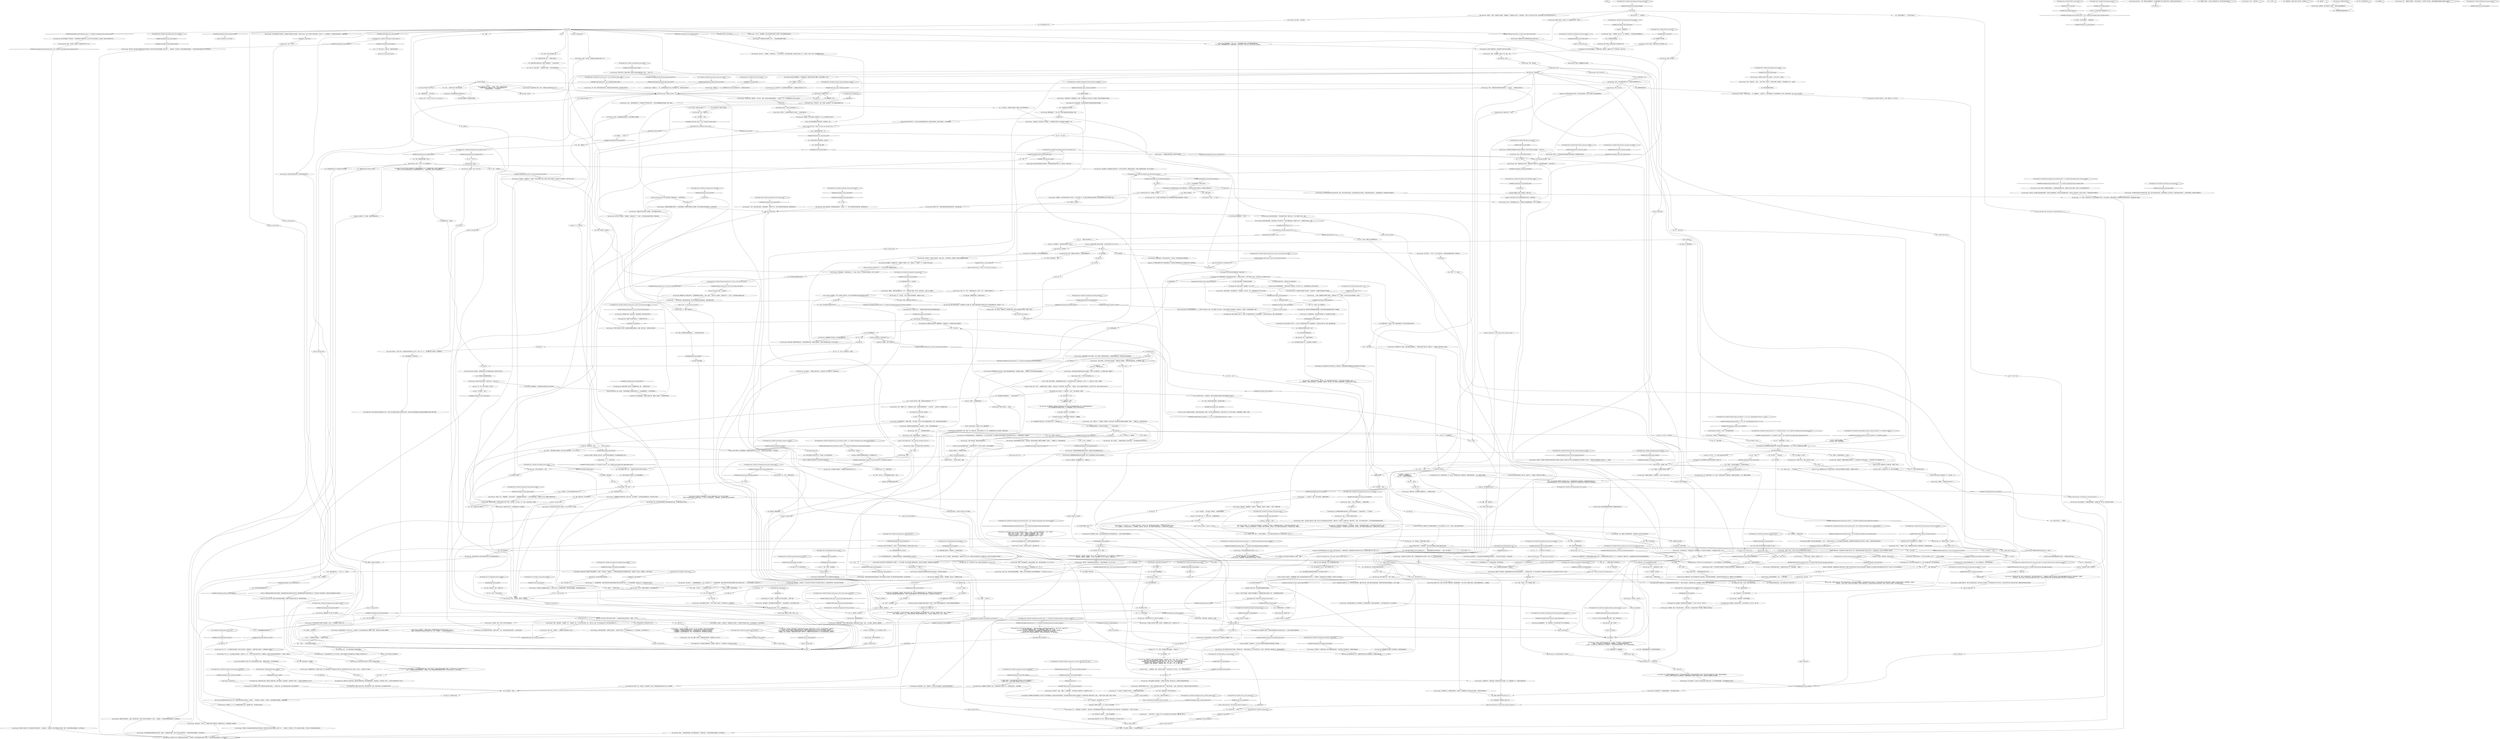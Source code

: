 # YARD / HANGED MAN AUTOPSY
# This is phase two of the hanged man, after getting him down. 
#1. Kim performs autopsy
#2. More talk with inland
# ==================================================
digraph G {
	  0 [label="START"];
	  1 [label="input"];
	  2 [label="You: “1.体外检查——既然我们已经拿到了切链钳，就可以把绑带切断了。”"];
	  3 [label="You: “行啊。那么我该在哪儿做这种*记录*呢？”"];
	  4 [label="You: “瞧吧——解下来了。”（以更含蓄的方式庆祝一下。）"];
	  5 [label="You: “好的，我感觉自己像个警探了。”"];
	  6 [label="You: 写下：有。不可见。由目击者证实（见报告）。"];
	  7 [label="You: “这是士兵的尸体。一个雇佣兵。”"];
	  8 [label="Logic: 死人是不会挣扎的。死亡是挣扎的*终点*。"];
	  9 [label="The Hanged Man: Variable[\"yard.hanged_result_there_there\"]"];
	  10 [label="Variable[\"yard.hanged_result_there_there\"]", shape=diamond];
	  11 [label="!(Variable[\"yard.hanged_result_there_there\"])", shape=diamond];
	  12 [label="The Hanged Man: 尸体对死亡之光与大淘汰的时刻漠不关心，死气沉沉地躺在地上。接下来的框里写着："];
	  13 [label="You: “你可能会觉得难以置信——我认为我把自己的工作报告*弄丢了*。”"];
	  14 [label="Jump to: [autopsy hub]"];
	  15 [label="You: “我连第一个问题都不知道该怎么回答！”"];
	  16 [label="You: 写下：可能是叫哈里——什么的。"];
	  17 [label="Logic: HDB41-0803……谁帮我想想具体是什么时间？"];
	  18 [label="The Hanged Man: Variable[\"yard.hanged_kim_knows_race_occidental\"]"];
	  19 [label="Variable[\"yard.hanged_kim_knows_race_occidental\"]", shape=diamond];
	  20 [label="!(Variable[\"yard.hanged_kim_knows_race_occidental\"])", shape=diamond];
	  21 [label="Horrific Necktie: *一失足成千古恨呐*，警督！"];
	  22 [label="treatmenttreatment"];
	  23 [label="The Hanged Man: 在这些之上——还要先填一个分成十一部分的信息表，首先是："];
	  24 [label="Shivers: 这是一栋高大的建筑，七层楼孤零零地在风中耸立，大部分房间无人居住。死者是自杀的。至于另一个——体型较小的，则死于一场事故。"];
	  25 [label="Kim Kitsuragi: “有位担任助手的警探*莫名其妙地*向我报了一串X51415之类的编号。为什么要那么做呢，警探助手？”"];
	  26 [label="Kim Kitsuragi: 他拿出卷尺：“发育良好，体格健壮，身高一米八零。外观特征基本符合四十二岁。尸体保存良好，环境温度低于冰点。”\n他拿出卷尺:“发育良好，体格健壮，一米八零。年龄大概在――五十岁。保存完好，常温低于冰点。”"];
	  27 [label="Kim Kitsuragi: “可以，我没算准。”他把卷尺塞回了口袋里。"];
	  28 [label="Cuno: “居然敢喷坤诺的速度……”"];
	  29 [label="Kim Kitsuragi: 警督在熏天的臭气中努力了半天，但绑带的材料显然无法被切断。“这些钢丝……”他屏住呼吸，宣告放弃，“太密集了。我们*需要*解开这根绑带，才能看到勒痕。”"];
	  30 [label="Kim Kitsuragi: “勒痕……”警督掏出一把小折刀。他一手拽着绑带，一手尝试切割外层的聚酯纤维。"];
	  31 [label="Empathy: 显然，自从尸检开始，这就是他们一直在期待的场面。警督正在尽量轻描淡写此事，争取能一笔带过。"];
	  32 [label="Jump to: [finale_to_cutting]"];
	  33 [label="Jump to: [finale_to_cutting]"];
	  34 [label="Kim Kitsuragi: 金的表情如释重负：“背部匀称完整。四肢完整——但不对称。右手、大腿及臀部有战斗中留下的旧伤疤。”"];
	  35 [label="The Hanged Man: 是的，条之，正是如此。这让我想起了小时候。在我的脸和身体变成*这样*之前。你对我有恩。"];
	  36 [label="Kim Kitsuragi: 警督几乎闭上了双眼，把手伸进了死者的喉咙，轻轻按摩着那里。尸体口中喷出一股腐烂的恶臭。腐液随之顺着嘴唇流淌——乌黑粘稠。"];
	  37 [label="Kim Kitsuragi: 他满脸厌倦地望着尸体的肚子。“你是肝胆方面的专家吗？”"];
	  38 [label="You: “*都*这么写？”"];
	  39 [label="Jump to: [You: \"Write: N/A and add *toxicology requ...\"]"];
	  40 [label="Cunoesse: “他又摸起来了？这俩*傻货*到底有什么*毛病*？”"];
	  41 [label="Kim Kitsuragi: 这似乎是大约三周前调查完毕的一起案件——一场工地事故。事件主角的妻子试图索取*赔偿*。而相关企业没有回应。很难证明这个洞是致命的。"];
	  42 [label="You: “2.挫伤。”"];
	  43 [label="You: “3.勒痕。”（完成尸检。）"];
	  44 [label="You: “创伤描述的第四段要留给什么？”"];
	  45 [label="Kim Kitsuragi: 他停顿了片刻。“我觉得还是别在报告里提到那件事了。最好别把水搅浑。”"];
	  46 [label="Kim Kitsuragi: “很好。接下来呢？”"];
	  47 [label="Cuno: “特别他妈的致命，你个*首里佬*！”"];
	  48 [label="Shivers: 在宛如畜栏的公寓楼之间，有一片面积狭窄的绿色围栏：圈起了岬岸公寓、褴褛飞旋和货运站B的围墙。海滨地区特有的海洋层云覆盖其上，如同一张薄毯。"];
	  49 [label="You: 我当时的判断正确吗？"];
	  50 [label="You: 紧闭双眼，摩擦身体两侧。"];
	  51 [label="You: “不，这显然是致命伤。就这么标注吧。”"];
	  52 [label="Kim Kitsuragi: “此外——考虑到尸体的腐败程度，我认为能确定死者的种族就已经能算是小小的成功了。”"];
	  53 [label="Kim Kitsuragi: “但我还是要提一条专业的意见。当你下次遇到一串带编号的题目时——请按编号的顺序作答。这些编号的存在是有原因的。”"];
	  54 [label="You: 那是什么，一个肿块？"];
	  55 [label="The Hanged Man: CheckItem(\"shirt_dress_disco\")"];
	  56 [label="CheckItem(\"shirt_dress_disco\")", shape=diamond];
	  57 [label="!(CheckItem(\"shirt_dress_disco\"))", shape=diamond];
	  58 [label="Kim Kitsuragi: “我们听说了他的化名——莱利。聊胜于无。记下这个吧。”"];
	  59 [label="Kim Kitsuragi: “胸部完整，轮廓正常，下腹部隆起，骨盆无伤。生殖器部位无伤痕。”"];
	  60 [label="The Hanged Man: Variable[\"TASK.cut_the_belt\"]"];
	  61 [label="Variable[\"TASK.cut_the_belt\"]", shape=diamond];
	  62 [label="!(Variable[\"TASK.cut_the_belt\"])", shape=diamond];
	  63 [label="You: 试着脱掉死者的靴子。"];
	  64 [label="You: （戴着手套拍手。）“咱们动手吧。”"];
	  65 [label="Encyclopedia: 你肯定是把我误认为是*警务大全*了。"];
	  66 [label="Kim Kitsuragi: “好吧，”警督叹了口气。“这张表格分为三部分，由现场负责的警探填写。一人负责记录，一人负责口述。目的是确认死因。”"];
	  67 [label="You: “肯定是丢在某个地方了。”"];
	  68 [label="You: “不是。”"];
	  69 [label="The Hanged Man: Variable[\"yard.trash_inland_something_in_there\"]"];
	  70 [label="Variable[\"yard.trash_inland_something_in_there\"]", shape=diamond];
	  71 [label="!(Variable[\"yard.trash_inland_something_in_there\"])", shape=diamond];
	  72 [label="You: 什么？那边是什么？"];
	  73 [label="The Hanged Man: IsKimHere()"];
	  74 [label="IsKimHere()", shape=diamond];
	  75 [label="!(IsKimHere())", shape=diamond];
	  76 [label="Jump to: [Kim Kitsuragi: \"The lieutenant adjusts his glasses...\"]"];
	  77 [label="Kim Kitsuragi: “唔，”他点着头。“这是一座货真价实的博物馆。记录着战斗与战争……”"];
	  78 [label="Logic: 这样就行了。"];
	  79 [label="The Hanged Man: Variable[\"TASK.get_hardie_boys_to_tell_you_the_whole_story_done\"]"];
	  80 [label="Variable[\"TASK.get_hardie_boys_to_tell_you_the_whole_story_done\"]", shape=diamond];
	  81 [label="!(Variable[\"TASK.get_hardie_boys_to_tell_you_the_whole_story_done\"])", shape=diamond];
	  82 [label="Visual Calculus: 嗯哼哼……我肯定咱们做得还不够*彻底*。一定是有*漏网之鱼*……"];
	  83 [label="Drama: 那只是*开玩笑*——恶作剧而已！但如今的你看起来完全就是个破坏犯罪现场的*心理变态*……"];
	  84 [label="You: “咱们直接跳到三个总结部分吧。”"];
	  85 [label="Rhetoric: 那是因为他不想提起关于你*姓名首字母*的糊涂问题。"];
	  86 [label="Kim Kitsuragi: “那样的话，字母和数字要怎么写？”"];
	  87 [label="Inland Empire: 11：11。这*意义深远*。"];
	  88 [label="You: “6.种族：”"];
	  89 [label="The Hanged Man: 尸体对你的逆行性遗忘漠不关心，死气沉沉地躺在地上。接下来的框里写着："];
	  90 [label="The Hanged Man: Variable[\"yard.hanged_encyclopedia_racial_profiler\"]"];
	  91 [label="Variable[\"yard.hanged_encyclopedia_racial_profiler\"]", shape=diamond];
	  92 [label="!(Variable[\"yard.hanged_encyclopedia_racial_profiler\"])", shape=diamond];
	  93 [label="Esprit de Corps: 在另一个地方，一位肥胖的女性坐在一张藤椅上，她在窗上留下了球状的剪影。窗外是大科戎。一片暮色中，麦克·托尔森警长向她伸出手。这不是为了别的，而是为了确认她*已经*死了。"];
	  94 [label="Esprit de Corps: ……在加姆洛克，煤城，大瑞瓦肖工业港区，今天共发现了四十二具尸体——四十二次呼吸之圣像的仪式。"];
	  95 [label="You: 就这么写。\n记录下来——下划线*弗米利恩*。"];
	  96 [label="You: 在进一步调查之前，先摸一下死者的头发。"];
	  97 [label="The Hanged Man: 隔着一层橡胶手套，你仍能感到尸体的头发冰冷且潮湿。"];
	  98 [label="You: 就这么写，但是改成*高*速。"];
	  99 [label="Kim Kitsuragi: “倒霉的尸体。原本调查的节奏很顺利的……”金起身掸了掸裤子。"];
	  100 [label="The Hanged Man: 那里突然传来一股非常，非常糟糕的味道。还有……某种裂开的声音。"];
	  101 [label="Kim Kitsuragi: 警督跪到了离尸体更近的地方，手指摸索着暗红色的痕迹——直到一处缺口。“绳子升到一定高度后，在勒痕中留下了一个*缺口*。绞刑的悬挂点就在脖子后面。”"];
	  102 [label="Jump to: [TASK.cut_the_belt]"];
	  103 [label="Kim Kitsuragi: “男性生殖器，无明显特征。无伤痕。”"];
	  104 [label="Kim Kitsuragi: “啊，对了——你之前提到过这种直觉。”警督长出了一口气。“我们可以请求分析部门进行一次精液检测，但我们已经请求进行毒理学检测了，只能进行一种检测。”"];
	  105 [label="You: “不，我当时是在尝试*通灵*。”"];
	  106 [label="Kim Kitsuragi: “背部匀称完整。”他用力翻转尸体。“四肢完整——但不对称。右手、大腿及臀部有战斗中留下的旧伤疤。”"];
	  107 [label="You: 我来自……"];
	  108 [label="Electrochemistry: 唔……*充满*可卡因。"];
	  109 [label="The Hanged Man: 被扒掉裤子的尸体没有参与这一话题的讨论。他通过裸露的生殖器和散发出的腐臭味表达了自己的意见。"];
	  110 [label="You: 就这么写，保留下*瞧吧*！"];
	  111 [label="The Hanged Man: Variable[\"yard.hanged_wound_gunshot\"]"];
	  112 [label="Variable[\"yard.hanged_wound_gunshot\"]", shape=diamond];
	  113 [label="!(Variable[\"yard.hanged_wound_gunshot\"])", shape=diamond];
	  114 [label="Kim Kitsuragi: “好吧，胸口确实有一道切链钳造成的割伤。”他停顿了一下。“我不打算在报告中提到这种事。最好别把水搅浑。”"];
	  115 [label="Kim Kitsuragi: 他点点头。“头部，胸部及头皮都被咬伤了。是鸟类的捕食行为对尸体造成了损伤。没必要为此向牙科医生咨询。”"];
	  116 [label="Kim Kitsuragi: “有何高见，警官？”描述下方有两个框等待勾选。"];
	  117 [label="You: “不——凶手是大贼鸥。”"];
	  118 [label="Kim Kitsuragi: “拜托，那就先空着别选了。下面还有什么？”"];
	  119 [label="You: “非致命伤，死后受创。”"];
	  120 [label="Cuno: “老子扔的石头到达了极——限速度，你个白痴！”"];
	  121 [label="You: “B：非致命伤，死后受创。”"];
	  122 [label="Kim Kitsuragi: “你为什么这么说？”他歪着脑袋。\n“你为什么这么说？”他歪着脑袋。“又一起海鸥凶杀案，认真的吗？”\n“你为什么这么说？”他歪着脑袋。“就像那起*致命*的乱石砸伤，认真的吗？”"];
	  123 [label="Jump to: [final_stretch]"];
	  124 [label="Kim Kitsuragi: “唔，好吧。我本来不想提这件事的，但你确实应该找到你的衣服。”他盯着自己的笔记本。"];
	  125 [label="Kim Kitsuragi: “非常激动人心。不过，你如果能把衣服穿上的话，我会感激不尽的。”他盯着自己的笔记本。"];
	  126 [label="The Hanged Man: CheckItem(\"chaincutters\")"];
	  127 [label="CheckItem(\"chaincutters\")", shape=diamond];
	  128 [label="!(CheckItem(\"chaincutters\"))", shape=diamond];
	  129 [label="You: “幸好我们带了*切链钳*。”（抽出工具的橡胶把手。）"];
	  130 [label="Jump to: [autopsy hub]"];
	  131 [label="Kim Kitsuragi: “总比没有强……”警督看了看你的手套。“还是这样吧：我负责做尸检，你负责做记录。”"];
	  132 [label="Kim Kitsuragi: “记录在你的工作报告里，警官。你只需要填写那张尸检记录表。”他叹了口气，已经预见到你的回答了。"];
	  133 [label="Kim Kitsuragi: “我的意思是，在我不需要你动手帮我的情况下——我负责接触尸体，而你负责做文字记录。”"];
	  134 [label="The Hanged Man: Variable[\"yard.hanged_inland_trash_container_hint\"]"];
	  135 [label="Variable[\"yard.hanged_inland_trash_container_hint\"]", shape=diamond];
	  136 [label="!(Variable[\"yard.hanged_inland_trash_container_hint\"])", shape=diamond];
	  137 [label="Kim Kitsuragi: “我们要么先做尸检，*要么*先去完成初步走访。我们已经见过艾弗拉特了，但还没和他进行*深入*的交流——我们至少得问问关于这场*私刑*的事。就像我们和乔伊斯谈过的那样。”"];
	  138 [label="Cuno: “你他妈在跟谁说话呢，小丑？”"];
	  139 [label="Kim Kitsuragi: “嗯。”他为你指出死者脖颈上被绑带紧紧勒住的位置。“请尽量*精准地*切开这里。”"];
	  140 [label="You: “干得好——我们差点就被误导了，幸好我们事先知道……”"];
	  141 [label="Kim Kitsuragi: “尸斑*看似*符合绞死的特征——但并非如此。头部充血，头部和胸部有多处挫伤——符合死后被石头砸过的现实；低速……”\n“尸斑看上去符合绞死的特征——有些微弱，因此为死后所致。头部充血。头部、胸部以及大腿处有挫伤——说明发生过石刑；低速度……”"];
	  142 [label="Interfacing: 哦耶——总算是到了这一刻。咱们*进去*瞧瞧吧。"];
	  143 [label="Physical Instrument: 脖子上怎么会没有抓痕？换成是你的话，一定会拼命挣扎的……"];
	  144 [label="You: 再次尝试脱掉死者的靴子。"];
	  145 [label="Empathy: 他并不真的认为靴子的失踪“有意思”——他觉得这件事实在是太悲哀了。既悲哀，又不专业。"];
	  146 [label="You: “事实上，拿走那双靴子的就是我。我可以告诉你正确的编号——E50.100.1000。”"];
	  147 [label="You: “咱们先去找我的工作报告吧。反正迟早都是要找的。”"];
	  148 [label="Kim Kitsuragi: “没错。”他点点头。"];
	  149 [label="Jump to: [autopsy hub]"];
	  150 [label="You: “3.创伤描述——总结。”"];
	  151 [label="The Hanged Man: 尸体没有反对，他向一边瘫倒，散发着臭气。身下的地面布满腐臭的汁液。"];
	  152 [label="The Hanged Man: 死者默默地盯着你翻开手册。鲜红色的纸张上满是条条框框——分为三个部分，描述着他的皮肤与内脏。"];
	  153 [label="The Hanged Man: 尸体对你的潦草笔迹漠不关心，死气沉沉地躺在地上。接下来的框里写着："];
	  154 [label="The Hanged Man: 尸体看不出年纪，就像一块挂在钩子上的肉。"];
	  155 [label="Kim Kitsuragi: “改变尸体的位置，或是在死后造成的创伤。”"];
	  156 [label="Kim Kitsuragi: “靴子是陶瓷的，搪瓷涂层。因死后血液向下流动，靴子已经与双脚皮肤牢牢粘在一起。移除靴子的工作交由分析部门处理。”\n“受害人剩下的衣物都在死后被拾荒者扒走了，就是为了拿走他的陶瓷轻甲。警方还在寻找丢失的部件——脱去靴子的工作尚在进行中。”"];
	  157 [label="Kim Kitsuragi: “靴子上有一串编号。”他扭动死者的脚：“编号是E50.100.1000。装甲板之间的线条呈现出了字母数字组合。盔甲的设计有意掩盖了这串编号。”"];
	  158 [label="Kim Kitsuragi: “很好，警官。我对你的看法变得更糟糕了。请便吧，在尸检记录表里填上这串荒谬愚蠢的数字——而不是E50.100.1000。”"];
	  159 [label="You: 写下：AO5577789RHG9999……"];
	  160 [label="The Hanged Man: CheckEquipped(\"gloves_garden\")"];
	  161 [label="CheckEquipped(\"gloves_garden\")", shape=diamond];
	  162 [label="!(CheckEquipped(\"gloves_garden\"))", shape=diamond];
	  163 [label="The Hanged Man: 这股恶臭令人窒息。几缕已经变成深棕色的头发正粘在橡胶手套上——如同从布娃娃头顶脱落的线。"];
	  164 [label="Cuno: “你已经是了，”他气定神闲，胸有成竹。“你就是坤诺的猪猡。”"];
	  165 [label="Cuno: “他们*终于*要搞基了！C！！！”"];
	  166 [label="Kim Kitsuragi: “啊，对了——你之前提到过这种直觉。我们可以请求进行一次精液检测——那是分析部门的职责——如果你是那个意思的话。”"];
	  167 [label="You: “没错，分析部门，科学。我就是这个意思。”"];
	  168 [label="You: 我是那些玩意儿的专家吗？"];
	  169 [label="Kim Kitsuragi: “就这样吧。”"];
	  170 [label="You: “我们能把申请换成毒理学吗？慎重起见。”"];
	  171 [label="kims_notebook"];
	  172 [label="You: “啊，原来在这里！”"];
	  173 [label="Kim Kitsuragi: 很难得出结论。你只能看出警督急于解决这个案子——他做笔记的速度充分说明了这一点——而且他还做了*大量的*笔记。大多数都是在到达现场之前的准备阶段就做完的。"];
	  174 [label="Jump to: [autopsy hub]"];
	  175 [label="Jump to: [injuryhub]"];
	  176 [label="Kim Kitsuragi: “恐怕我们只有在取下他脖子上的绑带，并亲眼看到伤口之后，才能填写这一项。”"];
	  177 [label="You: “海鸥才是凶手。”"];
	  178 [label="You: “A：观点——是致命伤。”"];
	  179 [label="You: “好吧。非致命伤，死后受创。”"];
	  180 [label="Jump to: [Kim Kitsuragi: \"He produces a small black plastic r...\"]"];
	  181 [label="Kim Kitsuragi: “现在？”他把笔记本装了起来。“现在我们把尸体装进尸袋，我开車把他运到福布——交给分析部门……”"];
	  182 [label="The Hanged Man: Variable[\"yard.hanged_one_gun\"]"];
	  183 [label="Variable[\"yard.hanged_one_gun\"]", shape=diamond];
	  184 [label="!(Variable[\"yard.hanged_one_gun\"])", shape=diamond];
	  185 [label="Kim Kitsuragi: “关于这个，我得提醒你，我们还有必要取下他脖子上的绑带。这样才能看到那里的伤痕。”"];
	  186 [label="You: [离开。]"];
	  187 [label="You: “我需要一副手套……能过会儿再来处理这个吗？咱们得先找到手套再说。”"];
	  188 [label="Kim Kitsuragi: “咱们还是别去*找手套*了，拜托。还是分工合作吧——我负责做尸检，你负责做记录。”"];
	  189 [label="Kim Kitsuragi: “当我需要你动手帮我的时候，我会叫你的。在大多数情况下，最好还是由我来接触尸体，而你负责文字记录。”"];
	  190 [label="You: “是的。”"];
	  191 [label="Inland Empire: 说得好！千万别在意在那边东倒西歪的*破旧垃圾箱*，那里满是过时的消息……"];
	  192 [label="The Hanged Man: Variable[\"TASK.interview_wild_pines_rep_done\"]"];
	  193 [label="Variable[\"TASK.interview_wild_pines_rep_done\"]", shape=diamond];
	  194 [label="!(Variable[\"TASK.interview_wild_pines_rep_done\"])", shape=diamond];
	  195 [label="The Hanged Man: Variable[\"TASK.interview_union_boss_done\"]"];
	  196 [label="Variable[\"TASK.interview_union_boss_done\"]", shape=diamond];
	  197 [label="!(Variable[\"TASK.interview_union_boss_done\"])", shape=diamond];
	  198 [label="Cunoesse: “他正跟死人对话呢。通灵的条子。”"];
	  199 [label="Kim Kitsuragi: “接下来是——出生日期？”"];
	  200 [label="Esprit de Corps: 请振作起来，第57分局的警督是这么想的。"];
	  201 [label="The Hanged Man: 这具尸体感受不到金放在胸口上的手。它早已无法与周围的环境进行任何有意义的互动。这张红色复印纸试图根据上面印着的条条框框解答它变成尸体的*原因*："];
	  202 [label="Kim Kitsuragi: “不行，先填好信息表。”"];
	  203 [label="You: 就这么写。"];
	  204 [label="You: 就这么写。"];
	  205 [label="The Hanged Man: 这坨臃肿的烂肉根本就不像*蒙迪人*或任何人种。"];
	  206 [label="Kim Kitsuragi: “男性。”"];
	  207 [label="Cunoesse: 显而易见，她非常失望——这个红发的小怪物原本期待着你们会做出更耸人听闻的事。"];
	  208 [label="You: 就这么写。"];
	  209 [label="Kim Kitsuragi: “注意。靴子上藏着一行编号。”他俯身扭动死者的脚：“编号是E50.100.1000……”"];
	  210 [label="The Hanged Man: Variable[\"yard.hanged_picture_taken\"]"];
	  211 [label="Variable[\"yard.hanged_picture_taken\"]", shape=diamond];
	  212 [label="!(Variable[\"yard.hanged_picture_taken\"])", shape=diamond];
	  213 [label="You: “乖乖，宝贝儿。”"];
	  214 [label="You: 就这么写，补充上润发油的部分。"];
	  215 [label="Physical Instrument: 经过一番考虑，你把切链钳塞到了系着绑带的死结下方，用力紧握橡胶把手，汗水逐渐渗出额头……"];
	  216 [label="Jump to: [failure_cutting]"];
	  217 [label="The Hanged Man: CheckEquipped(\"gloves_garden\")"];
	  218 [label="CheckEquipped(\"gloves_garden\")", shape=diamond];
	  219 [label="!(CheckEquipped(\"gloves_garden\"))", shape=diamond];
	  220 [label="finish_it"];
	  221 [label="You: “很好，最好保持这样。这更重要。”"];
	  222 [label="You: “还是换成那个吧，感觉更重要。”"];
	  223 [label="You: 就这么写。"];
	  224 [label="The Hanged Man: Variable[\"yard.hanged_rhetoric_private_military\"]"];
	  225 [label="Variable[\"yard.hanged_rhetoric_private_military\"]", shape=diamond];
	  226 [label="!(Variable[\"yard.hanged_rhetoric_private_military\"])", shape=diamond];
	  227 [label="Kim Kitsuragi: “没什么，只是以防万一。”"];
	  228 [label="Jump to: [injuryhub]"];
	  229 [label="You: “我同意，水已经够浑的了。”"];
	  230 [label="You: “B：非致命伤，死后受创。”"];
	  231 [label="Kim Kitsuragi: “很好，然后呢？”"];
	  232 [label="Cuno: “我爱干嘛就干嘛，C。”他啐了一口。“学着点。”"];
	  233 [label="Kim Kitsuragi: “就这样吧。”他勉强挤出了一丝微笑。“我们已经确定了死因。这算不上是多大的进展——而且还留下了更多谜团——但至少是个*起点*。”"];
	  234 [label="Kim Kitsuragi: “嗯……”警督突然陷入了沉默。"];
	  235 [label="Kim Kitsuragi: “好吧。你*为什么*不认为这是致命伤？”"];
	  236 [label="Cuno: “你就是，”他气定神闲，胸有成竹。“这头猪猡归坤诺所有。”"];
	  237 [label="final_stretch"];
	  238 [label="Kim Kitsuragi: “我们还提交了毒理学筛查的申请——这是非常缜密的检测。如果我们走运的话，大概过几周就能收到结果。我不怎么指望这个……”"];
	  239 [label="You: 撕下一页尸检记录表。"];
	  240 [label="Jump to: [le corpse questionnaire]"];
	  241 [label="The Hanged Man: CheckItem(\"shirt_dress_disco\")  and  CheckItem(\"jacket_suede\")"];
	  242 [label="CheckItem(\"shirt_dress_disco\")  and  CheckItem(\"jacket_suede\")", shape=diamond];
	  243 [label="!(CheckItem(\"shirt_dress_disco\")  and  CheckItem(\"jacket_suede\"))", shape=diamond];
	  244 [label="The Hanged Man: Variable[\"yard.hanged_injury_hub_reached\"]"];
	  245 [label="Variable[\"yard.hanged_injury_hub_reached\"]", shape=diamond];
	  246 [label="!(Variable[\"yard.hanged_injury_hub_reached\"])", shape=diamond];
	  247 [label="You: 跟我聊聊吧，死者。"];
	  248 [label="You: “好吧，我会像纯爷们一样赤手空拳上阵的。“"];
	  249 [label="You: “我不懂。你是什么意思？”"];
	  250 [label="Kim Kitsuragi: “唉……好吧。”警督彻底无语了。"];
	  251 [label="You: 退散吧！这股忧心忡忡的杂念！"];
	  252 [label="Jump to: [autopsy hub]"];
	  253 [label="The Hanged Man: Variable[\"yard.hanged_serial_wrong\"]"];
	  254 [label="Variable[\"yard.hanged_serial_wrong\"]", shape=diamond];
	  255 [label="!(Variable[\"yard.hanged_serial_wrong\"])", shape=diamond];
	  256 [label="Untitled hub"];
	  257 [label="You: “到处都是伤疤。数量远超一般执法人员。”"];
	  258 [label="The Hanged Man: Variable[\"TASK.confront_klaasje_with_full_story_done\"]"];
	  259 [label="Variable[\"TASK.confront_klaasje_with_full_story_done\"]", shape=diamond];
	  260 [label="!(Variable[\"TASK.confront_klaasje_with_full_story_done\"])", shape=diamond];
	  261 [label="Kim Kitsuragi: “正是如此。颈部没有抓痕，犯罪现场没有挣扎的痕迹。肇事者中有位证人已经证实：伤口是死后造成的，故意伪造。”\n“就是这样。脖子上没有抓痕，手腕也没有挣扎的迹象，以及嫌犯的目击证词也证实了这一点:伤口是死后造成的，被处理过。”\n“就是这样。脖子上没有抓痕，犯罪现场也没有挣扎的迹象，略有尸斑，以及嫌犯的目击证词也证实了这一点:伤口是死后造成的，被处理过。”\n“就是这样。脖子上没有抓痕，手腕也没有挣扎的迹象，略有尸斑，以及嫌犯的目击证词也证实了这一点:伤口是死后造成的，被处理过。”"];
	  262 [label="Jump to: [autopsy hub]"];
	  263 [label="Kim Kitsuragi: “衣物，”他突然开口。“死者……”他眨了眨眼，盯着尸体。“死者*曾*穿着一双装甲靴——现在那双靴子不见了。有意思。”"];
	  264 [label="Inland Empire: 唉呀，一股不怎么样的滋味涌上心头……"];
	  265 [label="You: “我应该在哪儿做这种记录？在我的工作报告里吗？”（掏出你的手册。）"];
	  266 [label="Kim Kitsuragi: “也许那是你*应该做的*？”他望着自己的蓝色笔记本叹了口气。"];
	  267 [label="You: “咱们应该把验尸官写成*我*才对。严格来说，我比你先到达现场。”"];
	  268 [label="You: “7.性别：”"];
	  269 [label="Cunoesse: “操了-操了！”这个小畜生兴高采烈地大喊大叫。"];
	  270 [label="You: “我同意。尸斑表明死者经历了一场私刑。”"];
	  271 [label="You: “我不确定。附近的足迹显示死者是被*扛*过来的，不是吗？”"];
	  272 [label="The Hanged Man: Variable[\"yard.hanged_composure_stations\"]"];
	  273 [label="Variable[\"yard.hanged_composure_stations\"]", shape=diamond];
	  274 [label="!(Variable[\"yard.hanged_composure_stations\"])", shape=diamond];
	  275 [label="Cuno: “C，他要搞基了！”"];
	  276 [label="You: 省略掉关于靴子的事。"];
	  277 [label="You: 写下：E50.100.1000"];
	  278 [label="You: 就这么写。"];
	  279 [label="You: “能让我试试吗？”"];
	  280 [label="You: “咱们去拿吧。”[离开。]"];
	  281 [label="The Hanged Man: 我们应该多做做这种事。我指的是亲近一下。"];
	  282 [label="Kim Kitsuragi: “呼……”他把头扭到一边才能呼吸——但这还不够。他还得把脸埋进夹克的袖子里。你听到他从袖子中发出沉闷的声音：“体外检查*结束*了。干得好！接下来呢？”"];
	  283 [label="You: “我就写未检测吧。”"];
	  284 [label="The Hanged Man: Variable[\"yard.hanged_corpse_questions_unlocked\"]"];
	  285 [label="Variable[\"yard.hanged_corpse_questions_unlocked\"]", shape=diamond];
	  286 [label="!(Variable[\"yard.hanged_corpse_questions_unlocked\"])", shape=diamond];
	  287 [label="You: 写下：未检测。"];
	  288 [label="The Hanged Man: Variable[\"yard.hanged_processing_semen\"]"];
	  289 [label="Variable[\"yard.hanged_processing_semen\"]", shape=diamond];
	  290 [label="!(Variable[\"yard.hanged_processing_semen\"])", shape=diamond];
	  291 [label="Esprit de Corps: 这可不妙。警官之间的信任是至关重要的，如果你不改善你们之间的关系，后果可能不堪设想……"];
	  292 [label="Jump to: [kims_notebook]"];
	  293 [label="You: 翻过这页。"];
	  294 [label="injuryhub"];
	  295 [label="Electrochemistry: 你应该摸一摸。"];
	  296 [label="Cunoesse: “那个贱人说你造成的伤害不*致命*，坤诺。这你还能忍吗？”"];
	  297 [label="Kim Kitsuragi: “来总结一下我们的发现吧……”他一边翻看笔记，一边挠着下巴。“我们发现勒痕上下方的皮肤都发生了大出血。痕迹非常明显，符合一米或一米五的落差。”"];
	  298 [label="Jump to: [IsKimHere()]"];
	  299 [label="You: “2.体内检查——我们做到哪一步了？”"];
	  300 [label="autopsystuffhere"];
	  301 [label="Encyclopedia: 是*您*，先生——您就是警务大全。"];
	  302 [label="Volition: 他正在*指挥*你。如果你敢抵抗，他那股争强好胜的劲头又会上来了。你还是有机会亲自发掘的——以后再说吧。"];
	  303 [label="You: “抱歉，我把一切都弄丢了。”"];
	  304 [label="Untitled hub (02)"];
	  305 [label="Kim Kitsuragi: “我们要么先做尸检，*要么*先去完成初步走访。我们已经见过艾弗拉特了——还需要去会一会野松公司的代表。有位代表就在城里就罢工进行谈判。她可能掌握了一些情报。”\n“要么做这个，*要么*去走访。我们已经见过艾弗拉特*和*乔伊斯——但没有*详细*询问乔伊斯。我们得好好盘问她有关*私刑*的事——而非单纯的谈话。”"];
	  306 [label="Esprit de Corps: 曷城警督正在某个地方准备工作报告。你意识到自己需要他在场才能继续。只能留到以后再说了。"];
	  307 [label="The Hanged Man: Variable[\"TASK.interview_union_boss_done\"] or Variable[\"TASK.interview_wild_pines_rep_done\"]"];
	  308 [label="Variable[\"TASK.interview_union_boss_done\"] or Variable[\"TASK.interview_wild_pines_rep_done\"]", shape=diamond];
	  309 [label="!(Variable[\"TASK.interview_union_boss_done\"] or Variable[\"TASK.interview_wild_pines_rep_done\"])", shape=diamond];
	  310 [label="Jump to: [finish_it]"];
	  311 [label="The Hanged Man: IsHourBetween(22, 6)"];
	  312 [label="IsHourBetween(22, 6)", shape=diamond];
	  313 [label="!(IsHourBetween(22, 6))", shape=diamond];
	  314 [label="Conceptualization: 你甚至说不出一个笑话。"];
	  315 [label="You: 写下：哈里·杜博阿"];
	  316 [label="Cuno: “有点男人的样子吧，猪猡。坤诺都为你感到难为情。”"];
	  317 [label="Kim Kitsuragi: “是的。马马虎虎。”他望着自己的蓝色笔记本叹了口气。"];
	  318 [label="You: “1.体外检查——总结。”\n“1.外表检验——总结。”"];
	  319 [label="Kim Kitsuragi: “好的。”警督点点头。"];
	  320 [label="The Hanged Man: IsKimHere()"];
	  321 [label="IsKimHere()", shape=diamond];
	  322 [label="!(IsKimHere())", shape=diamond];
	  323 [label="Kim Kitsuragi: “你就是助手。”"];
	  324 [label="You: “HDB41-0803。”（不写到场时间。）"];
	  325 [label="You: 空着吧。"];
	  326 [label="Kim Kitsuragi: “是的，巴布鲁戴恩。便宜货。中码。颜色：白色。”"];
	  327 [label="Untitled hub"];
	  328 [label="You: 继续抚摸。"];
	  329 [label="Jump to: [Untitled hub (02)]"];
	  330 [label="Cunoesse: “你可真恶心，*癫子*。”"];
	  331 [label="Cuno: “我跟你说过我的猪猡特别硬核。”"];
	  332 [label="Kim Kitsuragi: “勒痕上下方的皮肤都发生了大出血。痕迹非常明显，符合一米或一米五的落差。”\n“勒痕下方的皮肤有大量出血，痕迹非常明显，与一米至一米五的落差相吻合。”他擦着前额。“这就是第三部分的伤口验视情况。”"];
	  333 [label="The Hanged Man: 死者的阴茎尺寸中等，和整个下体一样都在充血。挂在下面的睾丸大小不一致。生殖器的颜色泛绿；股间出现了大理石状纹理。"];
	  334 [label="The Hanged Man: Variable[\"yard.hanged_electrochem_genitals\"]"];
	  335 [label="Variable[\"yard.hanged_electrochem_genitals\"]", shape=diamond];
	  336 [label="!(Variable[\"yard.hanged_electrochem_genitals\"])", shape=diamond];
	  337 [label="You: 这是一次实验。我想知道这么做会发生什么。"];
	  338 [label="You: 就这么写。"];
	  339 [label="The Hanged Man: 你尽量抑制住了正在试图通过收缩来清空内部的胃——只要专心致志就行。顺着死者的口腔，你只能看到一片黑暗。那里只有腐肉和黑暗……"];
	  340 [label="You: 写下：未检测。"];
	  341 [label="Kim Kitsuragi: “我也不是。”"];
	  342 [label="Kim Kitsuragi: 你趁着警督检查死者指甲的空当偷看了几眼。笔记本里满是大片难以辨认的潦草字迹……"];
	  343 [label="The Hanged Man: Variable[\"yard.hanged_wound_chaincutters\"]"];
	  344 [label="Variable[\"yard.hanged_wound_chaincutters\"]", shape=diamond];
	  345 [label="!(Variable[\"yard.hanged_wound_chaincutters\"])", shape=diamond];
	  346 [label="Kim Kitsuragi: “还是说你指的是胸口的割伤——由切链钳造成的？两者都不是团队合作的成果。我不打算在报告中提到这种事。这只会把水搅浑。”"];
	  347 [label="The Hanged Man: 记录下方有两个框有待勾选。死者的脑袋猛地歪向一边——等待着你的判断。他脖子上的勒痕清晰可见。\n记录下方，有两个等待勾选的常规方框。死者的脑袋猛地歪向一边——等待你的裁判。他脖子上的勒痕清晰可见。"];
	  348 [label="You: “我不喜欢这种‘上色’方式。这些尸斑说服不了我。”"];
	  349 [label="Jump to: [final_stretch]"];
	  350 [label="Kim Kitsuragi: “弄丢工作报告可不是小事。如果我表现得像是在摆谱的话，抱歉，我并无此意。”他盯着自己的笔记本。"];
	  351 [label="NOCUTTERS"];
	  352 [label="Kim Kitsuragi: “背部匀称完整。四肢完整——但不对称。”警督一边陈述自己细致的观察结论，一边点着头。“右手、大腿及臀部有战斗中留下的旧伤疤。”"];
	  353 [label="You: “我有一副园艺手套，差不多能用吧？”"];
	  354 [label="Kim Kitsuragi: “*某个*地方？”"];
	  355 [label="Jump to: [yard.hanged_one_gun]"];
	  356 [label="The Hanged Man: Variable[\"TASK.find_your_badge\"]"];
	  357 [label="Variable[\"TASK.find_your_badge\"]", shape=diamond];
	  358 [label="!(Variable[\"TASK.find_your_badge\"])", shape=diamond];
	  359 [label="You: 退散吧，奇怪的感觉。"];
	  360 [label="Empathy: 尽量不要再提这起这件意外。"];
	  361 [label="Kim Kitsuragi: “希望你别留到太靠后。”他望着仍在腐烂的尸体。“他很快就要……*融解*了。”"];
	  362 [label="Kim Kitsuragi: “很好。那么，在我看来……”他看着尸体的眼神带着一丝厌恶……"];
	  363 [label="Encyclopedia: RCM谋杀现场四步处理手册。"];
	  364 [label="The Hanged Man: Variable[\"yard.hanged_encyclopedia_racial_profiler\"]"];
	  365 [label="Variable[\"yard.hanged_encyclopedia_racial_profiler\"]", shape=diamond];
	  366 [label="!(Variable[\"yard.hanged_encyclopedia_racial_profiler\"])", shape=diamond];
	  367 [label="Kim Kitsuragi: “我还看不出究竟——但我们*知道*有人破坏了现场。”他思考着。“这么写吧：“有。不可见。由目击者证实（见报告）。”"];
	  368 [label="Reaction Speed: 如果你想取得最全面的成果，就要做得*细致入微*。"];
	  369 [label="You: 沉默不语。"];
	  370 [label="Kim Kitsuragi: “道歉也解决不了问题。换个话题吧。”"];
	  371 [label="The Hanged Man: Variable[\"yard.hanged_result_bitemarks_done\"]  and  Variable[\"yard.hanged_result_contusions_done\"]"];
	  372 [label="Variable[\"yard.hanged_result_bitemarks_done\"]  and  Variable[\"yard.hanged_result_contusions_done\"]", shape=diamond];
	  373 [label="!(Variable[\"yard.hanged_result_bitemarks_done\"]  and  Variable[\"yard.hanged_result_contusions_done\"])", shape=diamond];
	  374 [label="Kim Kitsuragi: “警官，你还有*没弄丢*的东西吗？”"];
	  375 [label="Kim Kitsuragi: “我们应该先找到你的手册，再尽快赶回来处理尸检。”"];
	  376 [label="You: “哼—唔……”（偷看一眼金的记录）"];
	  377 [label="You: “2.验尸官案件编号：”"];
	  378 [label="You: “我准备写：大约42岁。”"];
	  379 [label="You: 就这么写。"];
	  380 [label="The Hanged Man: 他看起来也不像男性，瞧瞧那像怀孕一样鼓起的肚子，还有那张无法辨认容貌的脸。"];
	  381 [label="You: 翻到下一页。"];
	  382 [label="You: “我根本就是心理变态，你也看出来了。我总是谎话连篇。”"];
	  383 [label="The Hanged Man: 更多头发粘到了手套上——来自一具尸体被雨淋透的头部。在这副皮囊之下，是他坑坑洼洼的头骨。真是一幅异世般的景象。"];
	  384 [label="failure_cutting"];
	  385 [label="finale_to_cutting"];
	  386 [label="The Hanged Man: 我看你不是无可奉告，而是大脑空空吧！这是一次愉快的会面。衷心感谢你握了我的手。"];
	  387 [label="Kim Kitsuragi: “双手都很干净。”在警督总结的同时，五根冰冷，肿得像香肠一样的手指从你手中滑落。“没有挣扎造成的伤痕。”"];
	  388 [label="Perception (Hearing): 当警督将尖细的手指插入尸体中时，你听到了某种东西破裂的声音。如同古老的房屋在夜晚吱嘎作响。"];
	  389 [label="Encyclopedia: 你那浸泡在酒精中的记忆与这些器官的司法鉴定无缘。"];
	  390 [label="Kim Kitsuragi: ……接着，他触碰着尸体肿胀的下腹部——很快就松开了手——并说道：“胃中有已消化的半固体食物——瞧吧。”"];
	  391 [label="Kim Kitsuragi: 这可能只是你的想象，但笔记里还有一些对你的评价——而且不都是负面的！你被称为*41号*——根据你的分局命名。还有……"];
	  392 [label="You: 有些事还是不知为妙——回头是岸！"];
	  393 [label="Kim Kitsuragi: “好吧。有一颗自旋稳定式子弹——从耶基尔A9/90前膛枪里射出——射入了他的肺部。”"];
	  394 [label="Jump to: [injuryhub]"];
	  395 [label="Empathy: 警督的认可给足了坤诺面子。他默不作声。"];
	  396 [label="The Hanged Man: 死者的胸口和头皮上沾满了凝固的血液——数不清的石头砸到了那些地方。创伤描述下面有两个框："];
	  397 [label="Kim Kitsuragi: “不-不，警官，恐怕我不能认同。我们应该搁置这个问题——至少暂时如此。如果有必要的话，我随时都可以再修改这些内容。毕竟这是我的工作报告。”"];
	  398 [label="Untitled hub"];
	  399 [label="The Hanged Man: Variable[\"yard.hanged_result_bitemarks_done\"]  or  Variable[\"yard.hanged_result_contusions_done\"]"];
	  400 [label="Variable[\"yard.hanged_result_bitemarks_done\"]  or  Variable[\"yard.hanged_result_contusions_done\"]", shape=diamond];
	  401 [label="!(Variable[\"yard.hanged_result_bitemarks_done\"]  or  Variable[\"yard.hanged_result_contusions_done\"])", shape=diamond];
	  402 [label="You: “为他收尸吧。把他送走。”（不做进一步检查，让警督把尸体运走。）\n“把他装起来带走吧。”(警督带走了尸体——剩下的时间你独自工作。)\n“把他搬到锐影去吧。”(尸体处理完毕。)"];
	  403 [label="You: 你怎么会不知道？你还有什么用？"];
	  404 [label="You: “你还有多余的手套吗？”"];
	  405 [label="You: “没错。”"];
	  406 [label="You: 在哪儿？"];
	  407 [label="Kim Kitsuragi: “我们该开始尸检了。”"];
	  408 [label="Kim Kitsuragi: “上半身纹着一整张图案，始于右肩，终于心脏。形状很抽象。采用了蓝色与白色的墨水。”\n“上半身覆盖着一个类似微电子电路板模样的纹身，从右肩开始直至心脏，用的是蓝色与白色的墨水。”\n“上半身覆盖着一个类似国家形状的单一纹身，从右肩开始直至心脏，用的是蓝色与白色的墨水。”\n“上半身覆盖着一个类似夜空地图状的单一纹身，从右肩开始直至心脏，用的是蓝色与白色的墨水。”"];
	  409 [label="Kim Kitsuragi: “没错。”他捂住鼻子，开始解释：“第一，调查现场。第二，对尸体进行初步检查。第三，现场尸检。第四，将尸体运送至停尸房。我们已经进行到第三步了。”"];
	  410 [label="You: “我们就不能派专人做这种事吗？比如医生？”"];
	  411 [label="The Hanged Man: Variable[\"TASK.interview_wild_pines_rep_done\"]"];
	  412 [label="Variable[\"TASK.interview_wild_pines_rep_done\"]", shape=diamond];
	  413 [label="!(Variable[\"TASK.interview_wild_pines_rep_done\"])", shape=diamond];
	  414 [label="day"];
	  415 [label="The Hanged Man: Variable[\"TASK.run_serial_number\"]"];
	  416 [label="Variable[\"TASK.run_serial_number\"]", shape=diamond];
	  417 [label="!(Variable[\"TASK.run_serial_number\"])", shape=diamond];
	  418 [label="Kim Kitsuragi: “好主意。”"];
	  419 [label="Jump to: [XP.discover_the_bullet]"];
	  420 [label="The Hanged Man: Variable[\"yard.hanged_boots_removed\"]"];
	  421 [label="Variable[\"yard.hanged_boots_removed\"]", shape=diamond];
	  422 [label="!(Variable[\"yard.hanged_boots_removed\"])", shape=diamond];
	  423 [label="Kim Kitsuragi: “你告诉我的编号是假的。”他的表情逐渐消沉。“为什么要干这种事？为什么要破坏你负责的犯罪现场？现在这双靴子已经不见了。这本有可能成为一条线索的。”"];
	  424 [label="You: “我的鞋还在。而且是一整双。我连*另一只*都找到了！”"];
	  425 [label="Kim Kitsuragi: “很好。不然就连你的鞋也要变成*孤家寡人*了，言归正传……”他望着自己的笔记本。"];
	  426 [label="You: 写下：哈里尔尔·杜博阿。\n记录:哈里尔·杜博阿，双重荣誉警督。"];
	  427 [label="Logic: KK=金·曷城；57=第57分局；之后是他到达现场的日期（08.03）与时间（08：15）。案件编号采用了他的名字，而不是你的。"];
	  428 [label="Kim Kitsuragi: “继续？”"];
	  429 [label="Kim Kitsuragi: “唔，”警督扶正了眼镜：“大约50岁。”"];
	  430 [label="Kim Kitsuragi: “先空着吧，警官。”"];
	  431 [label="one_final_question_hub"];
	  432 [label="Esprit de Corps: 在加姆洛克北部某处，罗赞克兰兹街后面的小木棚中。尼克·费尔巴哈警督把手放在一具体积比猴子大不了多少的尸体胸口。外面细雨蒙蒙，木棚里一片漆黑。"];
	  433 [label="Kim Kitsuragi: “衣着，”警督开口了。“死者穿着一双装甲靴，以及白色内裤。我觉得内裤的品牌是巴布鲁戴恩。我找找……”他翻转尸体，以检查内裤的标签。"];
	  434 [label="Kim Kitsuragi: 警督望着你，一言不发。"];
	  435 [label="You: 就这么写。"];
	  436 [label="The Hanged Man: Variable[\"yard.hanged_physinst_cut_belt\"]"];
	  437 [label="Variable[\"yard.hanged_physinst_cut_belt\"]", shape=diamond];
	  438 [label="!(Variable[\"yard.hanged_physinst_cut_belt\"])", shape=diamond];
	  439 [label="You: 我在办案。这是警察的职责。没必要*征求意见*。"];
	  440 [label="You: 让警督独自检查。"];
	  441 [label="The Hanged Man: Variable[\"yard.hanged_corpse_questions_unlocked\"]"];
	  442 [label="Variable[\"yard.hanged_corpse_questions_unlocked\"]", shape=diamond];
	  443 [label="!(Variable[\"yard.hanged_corpse_questions_unlocked\"])", shape=diamond];
	  444 [label="You: 很高兴见到你——你会不会碰巧是干私人佣兵这一行的？我只是想确认一下……\n很高兴认识你——你会不会是私人雇佣兵呢？科奈尔的？我只想确认一下……"];
	  445 [label="You: “请让我补充一下这个故事的*寓意*……”"];
	  446 [label="Kim Kitsuragi: “肌肉及骨骼——尸体的口中流出腐液。”他靠近尸体浮肿的嘴巴，被尸臭熏得睁不开眼：“与伤口无关。双眼及舌头凸起。舌骨……等我检查一下。”\n“很好，骨骼肌。嘴里流出了尸液。”他靠近死者的嘴部，眼睛因为那股恶臭眯了起来：“没有损伤，眼睛和舌头凸出，舌骨……我看看。”"];
	  447 [label="Kim Kitsuragi: “舌骨*折断了*，”他过了一会儿才说出这句话。“其他肌肉及骨骼系统完整，无明显特征。”"];
	  448 [label="You: 就这么写。"];
	  449 [label="The Hanged Man: Variable[\"yard.hanged_autopsy_reached_exterior_hub\"]"];
	  450 [label="Variable[\"yard.hanged_autopsy_reached_exterior_hub\"]", shape=diamond];
	  451 [label="!(Variable[\"yard.hanged_autopsy_reached_exterior_hub\"])", shape=diamond];
	  452 [label="You: “为什么？我们不检测了吗？”"];
	  453 [label="Kim Kitsuragi: “心血管。尸体的下肢存在大量尸斑——以及双足，双手及颈部——外观符合被吊死的特征。”\n“心血管。尸体下肢有尸斑。血液集中在手部、足部和脖子上。尸斑与目测的悬吊特征吻合。\n“心血管。尸体下肢有尸斑。血液集中在手部、足部和脖子上。尸斑与目测的悬吊特征吻合。注意：尸斑不是非常明显。”"];
	  454 [label="Jump to: [The Hanged Man: \"The corpse lays slouched to the sid...\"]"];
	  455 [label="Empathy: 尸臭与没完没了的尸检让警督承受着巨大的压力。最好别惹他。"];
	  456 [label="You: 就这么写。"];
	  457 [label="Kim Kitsuragi: “我们做的创伤描述并不是*特别*草率。确实，我们没对挫伤进行描述。也没有在那里标注自己的观点。但是考虑到当时的情况——这是有情可原的。而且那些显然不是致命伤。”"];
	  458 [label="You: “我们不能回头查漏补缺吗？”"];
	  459 [label="Kim Kitsuragi: “当你下次遇到一串带编号的题目时——请按编号的顺序依次作答。出题者之所以给它们编号，就是为了让你*按指定顺序*填写。”"];
	  460 [label="The Hanged Man: Variable[\"yard.hanged_result_bitemarks_done\"]  and  Variable[\"yard.hanged_result_contusions_done\"]"];
	  461 [label="Variable[\"yard.hanged_result_bitemarks_done\"]  and  Variable[\"yard.hanged_result_contusions_done\"]", shape=diamond];
	  462 [label="!(Variable[\"yard.hanged_result_bitemarks_done\"]  and  Variable[\"yard.hanged_result_contusions_done\"])", shape=diamond];
	  463 [label="Jump to: [final_stretch]"];
	  464 [label="Empathy: 他正在思考：我是不是错过了什么？"];
	  465 [label="You: 写下：‘操了-操了’。"];
	  466 [label="Kim Kitsuragi: “非常激动人心。不过，你如果能把夹克穿上的话，我会感激不尽的。”他盯着自己的笔记本。"];
	  467 [label="Jump to: [yard.hanged_perception_white_oval_wound]"];
	  468 [label="Kim Kitsuragi: “别开玩笑了，警官。”他戴上了一双橡胶手套。“你当然知道什么是现场尸检。你都经历过上百次了。”"];
	  469 [label="Kim Kitsuragi: “我们要么先做尸检，*要么*先去完成初步走访。我们已经见过艾弗拉特了，但还没和他进行*深入*的交流——我们至少得问问关于这场私刑的事。城里还有一位野松公司的代表。她可能掌握了一些情报。”\n“要么做这个，*要么*去走访。我们已经见过艾弗拉特，但没有*详细*询问他——我们得好好盘问他有关私刑的事。同样的，我们见过了乔伊斯，却没有问她私刑的事。”"];
	  470 [label="You: “没必要分心了。先做尸检吧。”"];
	  471 [label="Jump to: [Kim Kitsuragi: \"The lieutenant adjusts his glasses...\"]"];
	  472 [label="Kim Kitsuragi: “埃利斯·科顿艾尔——我们可以在这里填上*全名*了……”他看上去非常满意。"];
	  473 [label="You: 我*什么时候*才能拿到这个？"];
	  474 [label="Physical Instrument: 很好。比以前强多了。"];
	  475 [label="Kim Kitsuragi: “精确到——他被扛过来时已经*死了*……”"];
	  476 [label="Kim Kitsuragi: “说真的——只要你开口，我随时都可以为他收尸，并开車把尸体运到停尸房去。你没必要逞英雄——除非你特别想……”"];
	  477 [label="Kim Kitsuragi: “但他还穿着那条白色内裤——谢天谢地。我觉得内裤的牌子大概是‘巴布鲁戴恩’。我找找……”他翻转尸体，以检查内裤的标签。"];
	  478 [label="You: “抱歉。”"];
	  479 [label="You: 打开笔记本，翻到尸检记录表。"];
	  480 [label="Jump to: [autopsy hub]"];
	  481 [label="You: “4.出生日期：”"];
	  482 [label="You: 写下：大约50岁。"];
	  483 [label="Kim Kitsuragi: “无法确认。”"];
	  484 [label="Kim Kitsuragi: “我同意，对尸检而言这不是什么良好的开端。”"];
	  485 [label="The Hanged Man: 尸体无精打采地瘫倒在地，对周围的一切视而不见。尸检记录表以三个部分描述了他的状态："];
	  486 [label="Inland Empire: 唉呀，一股不怎么样的滋味涌上心头……"];
	  487 [label="Drama: 那只是*开玩笑*——恶作剧而已！把你当成*谎话连篇的心理变态*真是天大的误会。"];
	  488 [label="You: 就这么写。"];
	  489 [label="The Hanged Man: 这股恶臭令人窒息。几缕已经变成深棕色的头发正粘在你的手上——如同从布娃娃头顶脱落的线。"];
	  490 [label="You: “我就操了……”"];
	  491 [label="Kim Kitsuragi: 警督看着你，你为鼓劲而喊出的狠话多少有些令他担忧。"];
	  492 [label="You: “不行，还给我，我马上就要弄断了。”"];
	  493 [label="Kim Kitsuragi: “没那回事，警官——那也未免太荒唐了。”他摇了摇头。“就写我们请求进行一次精液，鞘膜及肛门体液检测。”"];
	  494 [label="Cuno: “瞧吧，我的猪猡*真他妈病得不轻*……”他的声音充满了骄傲。"];
	  495 [label="Kim Kitsuragi: “我确实指望过。也许我只是没发现……说实在的，现场的这股恶臭让我很难思考。”"];
	  496 [label="The Hanged Man: 实在是太艰难了。你已经能感觉到胃酸涌上喉头。随着一阵收缩——胃里的某种东西直接涌进了嘴里。为了继续深入调查，你不得不强行咽下这一口……\n太难了，你的喉咙再次泛起了胃酸的滋味。一阵收缩——有什么东西通过喉咙从胃部涌进了嘴巴。你不得不把它咽了下去，继续寻找着……"];
	  497 [label="Encyclopedia: “*储备*？没有——但鲜为人知的小知识和奇闻异事会不会用得上？”"];
	  498 [label="Kim Kitsuragi: “比如毒理学筛查？”他盯着这个怪物。“到了现在这种阶段，就算他体内充满可卡因，我觉得他们也分析不出什么东西了。但总之……你应该补充一项申请。”"];
	  499 [label="Kim Kitsuragi: “那就写*未检测*吧。”"];
	  500 [label="The Hanged Man: Variable[\"yard.hanged_touched_genitals\"]"];
	  501 [label="Variable[\"yard.hanged_touched_genitals\"]", shape=diamond];
	  502 [label="!(Variable[\"yard.hanged_touched_genitals\"])", shape=diamond];
	  503 [label="You: 就这么写，省略掉*瞧吧*！"];
	  504 [label="You: “唔……”（试图辨认警督关于本案的记录。）"];
	  505 [label="You: “1.咬痕。”"];
	  506 [label="Kim Kitsuragi: “那可不是团队合作的成果。只是我*打偏了*。此外，咱们别在报告中提这件事了。这只会把水搅浑。”"];
	  507 [label="You: “A：观点——是致命伤。”"];
	  508 [label="Kim Kitsuragi: “是的，这……”他期待着你把话说完。"];
	  509 [label="You: 就这么写。"];
	  510 [label="You: “A：观点——是致命伤。”"];
	  511 [label="You: “没什么根据。我就是瞎猜的。”"];
	  512 [label="Kim Kitsuragi: “暂时如此吧。”他点点头。“如果我们对结论不满意的话，我随时都可以改。毕竟这是我的工作报告嘛。”"];
	  513 [label="Kim Kitsuragi: “尸斑符合绞死的特征。头部充血。头部、胸部和大腿处有多处挫伤——符合死后被石头砸过的现实；低速……”\n“咳，”他咳嗽着。“尸斑符合绞死的特征——尽管很微弱，如前所述。头部充血。头部、胸部以及大腿处有挫伤——说明发生过石刑；低速度……”"];
	  514 [label="Kim Kitsuragi: “说起这个，你瞧——我很担心你的酒瘾。”他擦着额头。“喝酒会要了你的命——你明知道的，不是吗？你充分证明了自己是一位优秀的警探，组织不想失去你这样的人材。”"];
	  515 [label="You: “这种时候是不是该喝一杯——我的意思是，稍后再喝？”"];
	  516 [label="You: “如果这样会导致我们*错过*什么呢？”"];
	  517 [label="Interfacing: 你在那一瞬间感受到了一丝异常——但这种感觉转瞬即逝，短暂到无法融入记忆之中。"];
	  518 [label="Kim Kitsuragi: “给你，”他把切链钳还给了你，然后跪到了离尸体更近的地方——他的手指摸索着暗红色的痕迹。直到一处缺口……"];
	  519 [label="The Hanged Man: 放马过来吧，鲁尼如尼！"];
	  520 [label="You: “我们会用到手术刀吗？”"];
	  521 [label="You: “4. 出生日期。”（点头）"];
	  522 [label="Jump to: [Composure: \"Your central nervous system recogni...\"]"];
	  523 [label="Logic: 很好。我们搞定了。我们*真聪明*。"];
	  524 [label="The Hanged Man: Variable[\"yard.hanged_serial_wrong\"]"];
	  525 [label="Variable[\"yard.hanged_serial_wrong\"]", shape=diamond];
	  526 [label="!(Variable[\"yard.hanged_serial_wrong\"])", shape=diamond];
	  527 [label="You: “先用你的将就一下吧。”"];
	  528 [label="The Hanged Man: Variable[\"inventory.ledger_numeric_system_introduced\"]  or  Variable[\"tc.initials\"]"];
	  529 [label="Variable[\"inventory.ledger_numeric_system_introduced\"]  or  Variable[\"tc.initials\"]", shape=diamond];
	  530 [label="!(Variable[\"inventory.ledger_numeric_system_introduced\"]  or  Variable[\"tc.initials\"])", shape=diamond];
	  531 [label="You: “3.姓名：”"];
	  532 [label="Kim Kitsuragi: 警督还是太天真了，居然没有仔细检查你做的记录。"];
	  533 [label="You: “11.处理痕迹：”"];
	  534 [label="Kim Kitsuragi: “没有——至少在初次检查之后没有。”"];
	  535 [label="Encyclopedia: 你边读边想：那就排除了黑发的梅斯克人，索奥人，萨拉米兹人，肯得里克人……浅肤色的奥克西登特人种意味着他可能是……维斯珀人？奥兰治人？梅西纳人。有这三种可能。"];
	  536 [label="Inland Empire: 另请注意：你潜意识中的种族分析器已经排除了梅西纳人的可能性。虽然你们交流了那么多带着梅西纳口音的“警茬筒子”和“条之”。也就是说只可能是维斯珀人或奥兰治人了。继续吧。"];
	  537 [label="Drama: *睿智*如您，应当省略掉关于这双靴子的记录，陛下。如果您打算将这双靴子*据为己有*的话——这是您应得的。您比任何人都更配穿上这双靴子！"];
	  538 [label="You: “我想知道如果我说*错*了会怎样。”"];
	  539 [label="Empathy: 好了，好了。死者，你也曾是父母爱的结晶啊。一切都过去了。"];
	  540 [label="Kim Kitsuragi: “刀是没用的。我们得去拿一把*切链钳*——你就等拿到它再试吧。我在锐影的工具箱里放了一把。”"];
	  541 [label="Jump to: [Kim Kitsuragi: \"\"Mhm.\" He shows you the point on th...\"]"];
	  542 [label="Jump to: [cut the belt]"];
	  543 [label="You: 好了，动手吧！"];
	  544 [label="The Hanged Man: Variable[\"yard.hanged_touched_genitals\"]"];
	  545 [label="Variable[\"yard.hanged_touched_genitals\"]", shape=diamond];
	  546 [label="!(Variable[\"yard.hanged_touched_genitals\"])", shape=diamond];
	  547 [label="Pain Threshold: 枪林弹雨撕扯掉了他的血肉。每道伤口都伴随着阵阵剧痛，尤其是臀部上的那些……你面前是一座与世间温柔无缘的痛苦殿堂。"];
	  548 [label="Kim Kitsuragi: “双手都很干净。”他检查着手腕部位。“没有近期挣扎的迹象。”"];
	  549 [label="The Hanged Man: 死者的手出人意料地沉重，里面充满了腐败的体液，感觉只要再稍微用力一挤就会爆开。你突然感到一阵恶心——强烈的冲动驱使你甩开了这只手。"];
	  550 [label="The Hanged Man: 我跟你逗着玩呢！我知道你是从哪儿来的——你是条之多西亚人！你的名字就叫*小条之*。有何贵干啊，条之多西亚的小条之？"];
	  551 [label="Kim Kitsuragi: “双手都很干净。”警督总结道。死者的手指从你手中滑落，冰冷，肿得像香肠一样。“没有挣扎造成的伤痕。”"];
	  552 [label="You: “没有。”写下：未检测。"];
	  553 [label="Kim Kitsuragi: 他弯着腰——仿佛是在祈祷——接着敲开了死者的上下颚：“呼吸系统……”他暂停了一下，双手施加了更大的力量。"];
	  554 [label="Jump to: [finish_it]"];
	  555 [label="You: “那就这样？”"];
	  556 [label="Kim Kitsuragi: “毒理学和血清学检测也这么写吧——未检测。”"];
	  557 [label="You: “哈……不。”（从中搜寻关于*你*的记录。）"];
	  558 [label="Rhetoric: 如果放任他们的罢工逐步升级为暴动，就会加剧这座城市日益增长的内战冲动。警督就算是在笔记中都表现得极为中立，但在处理马丁内斯的局势时，金最优先考虑的是避免让矛盾升级。"];
	  559 [label="You: “我会写成致命伤的。”"];
	  560 [label="Authority: 他筋疲力尽，心烦意乱，你最好别挑战他的耐心。"];
	  561 [label="You: “我是通过*通灵之术*得出这个结论的。”"];
	  562 [label="You: “我总觉得要对这里的表象持怀疑态度。那片足迹未免太‘完美’了。”"];
	  563 [label="Kim Kitsuragi: “死者身上*除此之外*的一切迹象都与你的观点相悖……”他就此打住。“但我同意。我本打算就此确认死因的，警官。可现在我觉得应该保留意见。至少暂时如此。”"];
	  564 [label="The Hanged Man: Variable[\"yard.hanged_result_bitemarks_done\"]"];
	  565 [label="Variable[\"yard.hanged_result_bitemarks_done\"]", shape=diamond];
	  566 [label="!(Variable[\"yard.hanged_result_bitemarks_done\"])", shape=diamond];
	  567 [label="You: *再一次*彻底检查尸体。"];
	  568 [label="You: Variable[\"yard.hanged_perception_white_oval_wound\"]"];
	  569 [label="Variable[\"yard.hanged_perception_white_oval_wound\"]", shape=diamond];
	  570 [label="!(Variable[\"yard.hanged_perception_white_oval_wound\"])", shape=diamond];
	  571 [label="The Hanged Man: Variable[\"yard.hanged_external_summary_done\"]"];
	  572 [label="Variable[\"yard.hanged_external_summary_done\"]", shape=diamond];
	  573 [label="!(Variable[\"yard.hanged_external_summary_done\"])", shape=diamond];
	  574 [label="You: “首先，*现场尸检*究竟是什么？”"];
	  575 [label="Kim Kitsuragi: “你就这么不讲卫生？”"];
	  576 [label="Kim Kitsuragi: “我可以把我的工作报告给你——那里有尸检记录表。而且有好几张。*前提是*这样能推动案件进展。”"];
	  577 [label="Inland Empire: 垃圾箱。装满糟糕回忆的垃圾箱。"];
	  578 [label="You: 打开你的手册，翻到尸检记录表。"];
	  579 [label="The Hanged Man: Variable[\"yard.hanged_shot_body_down\"]  or  Variable[\"yard.hanged_questions_accessed_in_autopsy\"]"];
	  580 [label="Variable[\"yard.hanged_shot_body_down\"]  or  Variable[\"yard.hanged_questions_accessed_in_autopsy\"]", shape=diamond];
	  581 [label="!(Variable[\"yard.hanged_shot_body_down\"]  or  Variable[\"yard.hanged_questions_accessed_in_autopsy\"])", shape=diamond];
	  582 [label="You: “干得漂亮，睿智的种族导师。”"];
	  583 [label="You: “我不觉得自己是个警探。”"];
	  584 [label="Kim Kitsuragi: “不，你我都是*警探*。被授予荣誉军衔的‘警探’意味着我们有能力处理*整个事件*——从尸检到收拾残局，再到社会工作。涉及到案件的方方面面。”"];
	  585 [label="Interfacing: 你有专门为此准备的工具——切链钳。"];
	  586 [label="Kim Kitsuragi: “虽然我看不出来。但你是对的。你的直觉很准。他死的时候正在性交。”"];
	  587 [label="Kim Kitsuragi: “……虽然看似如此，但我们都知道真相。我们*知道*勒痕是在死后做的伪装。”他等待着你的判断。"];
	  588 [label="Physical Instrument: 理应如此。这就是绑带在尸体上绑得最松的位置，就这样将尸体吊起……"];
	  589 [label="The Hanged Man: Variable[\"yard.hanged_boots_removed\"]"];
	  590 [label="Variable[\"yard.hanged_boots_removed\"]", shape=diamond];
	  591 [label="!(Variable[\"yard.hanged_boots_removed\"])", shape=diamond];
	  592 [label="You: “我没弄丢这件缎子衬衫。”（嗅嗅自己的腋下。）"];
	  593 [label="Kim Kitsuragi: “希望我们还来得及。”他捂住鼻子。“现在才尸检已经*太晚了*……。”"];
	  594 [label="The Hanged Man: Variable[\"whirling.kim_intro_told_memory_trouble\"]  or  Variable[\"whirling.kim_main_whined_about_memory\"]"];
	  595 [label="Variable[\"whirling.kim_intro_told_memory_trouble\"]  or  Variable[\"whirling.kim_main_whined_about_memory\"]", shape=diamond];
	  596 [label="!(Variable[\"whirling.kim_intro_told_memory_trouble\"]  or  Variable[\"whirling.kim_main_whined_about_memory\"])", shape=diamond];
	  597 [label="Kim Kitsuragi: “我知道：KK57-0503-0815”"];
	  598 [label="Encyclopedia: 皮肤为白色或橄榄色，人种来自蒙迪洲。这种说法实在是过于模糊。你还不如直接说：是白人。"];
	  599 [label="You: 写下：黄昏。"];
	  600 [label="You: “同意——无处理痕迹。”"];
	  601 [label="Kim Kitsuragi: 警督默默地点了点头，把戴着手套的手放到了死者的胸口处，就像是在做着准备……"];
	  602 [label="Composure: 你的中枢神经系统认出了这个姿势。这是*呼吸之圣像*——宗教性的表现。亦是前德洛莉丝时代葬礼的衍生仪式。他用两秒钟摆出了这个姿势，此外……"];
	  603 [label="You: “那只是毫无恶意的玩笑——就像是在更衣室里扯淡。调皮捣蛋毕竟是爷们儿的天性嘛。”"];
	  604 [label="Kim Kitsuragi: “是啊——但这就是现实。我感到非常困惑。警官，请记录正确的编号：E50.100.1000。”"];
	  605 [label="You: 就这么写。"];
	  606 [label="Kim Kitsuragi: “死者的脖子上缠着一根带钢筋的货物绑带，打着绞刑结。颜色——黄色；长度——三米。另一端有搭扣。”\n“死者的脖子上系着一根货物系固带，打着绞刑结。颜色——黄；长度——三米。另一端有个搭扣。”\n“死者的脖子上系着一根货物系固带，打着绞刑结。颜色——黄；长度——三米。*弗米利恩烈酒*被印在侧面。”\n“死者的脖子上系着一根空运货带，打着绞刑结。颜色——黄；长度——三米。另一端有个搭扣。”\n“死者的脖子上系着一根空运货带，打着绞刑结。颜色——黄；长度——三米。另一端有个搭扣。”"];
	  607 [label="The Hanged Man: CheckEquipped(\"gloves_garden\")"];
	  608 [label="CheckEquipped(\"gloves_garden\")", shape=diamond];
	  609 [label="!(CheckEquipped(\"gloves_garden\"))", shape=diamond];
	  610 [label="Interfacing: 这个死结即是弱点。切链钳可以塞到下面。像插花一样稳准——只需两钳即可解开。"];
	  611 [label="You: 向下按……"];
	  612 [label="Kim Kitsuragi: 他把钳子塞进了死结下面，准备动手——为求精确，他把手肘压在了膝盖上。"];
	  613 [label="You: 摸一摸。"];
	  614 [label="The Hanged Man: 毫无感触。你透过园艺手套只能感受到了一片冷淡，死气沉沉，不值一提。"];
	  615 [label="The Hanged Man: CheckEquipped(\"gloves_garden\")"];
	  616 [label="CheckEquipped(\"gloves_garden\")", shape=diamond];
	  617 [label="!(CheckEquipped(\"gloves_garden\"))", shape=diamond];
	  618 [label="Cunoesse: “我服了，你的猪猡确实有病……”"];
	  619 [label="Kim Kitsuragi: “另外，我还看到了面积更小的旧伤疤——多到数不清，大约覆盖了整体皮肤30%的面积。”"];
	  620 [label="You: 我的名字是……"];
	  621 [label="Jump to: [finish_it]"];
	  622 [label="Encyclopedia: *肝*指的是肝脏，而*胆*指的是胆囊及胆管。"];
	  623 [label="Jump to: [You: \"Write: N/A.\"]"];
	  624 [label="You: “身为完美主义者，我总觉得好像还有未竟之事……”"];
	  625 [label="Kim Kitsuragi: 还有，“41号”看起来像是个还算称职的警探。"];
	  626 [label="Jump to: [Kim Kitsuragi: \"\"Injuries,\" he nods.\"]"];
	  627 [label="You: “没错，我就是坤诺的猪猡。我承认。”"];
	  628 [label="Kim Kitsuragi: “进展良好。我们已经确定了可能的死因——有人认为这就是尸检的*目的*。”"];
	  629 [label="Jump to: [autopsy hub]"];
	  630 [label="The Hanged Man: Variable[\"tc.name_lely\"]"];
	  631 [label="Variable[\"tc.name_lely\"]", shape=diamond];
	  632 [label="!(Variable[\"tc.name_lely\"])", shape=diamond];
	  633 [label="Jump to: [autopsy hub]"];
	  634 [label="You: [离开。]"];
	  635 [label="autopsy hub"];
	  636 [label="Kim Kitsuragi: “不一定用得上。我希望这次不用动刀……但橡胶手套还是有必要的。”"];
	  637 [label="You: “你说了算。”"];
	  638 [label="Inland Empire: 一个胶囊状的黄色垃圾箱，躺在院子的角落里。"];
	  639 [label="Kim Kitsuragi: “文件A1。警探在现场拍摄了一张纹身图案的照片。”"];
	  640 [label="You: “等等——警探还有荣誉军衔？”"];
	  641 [label="Inland Empire: 一如既往的沉默。"];
	  642 [label="The Hanged Man: Variable[\"TASK.get_hardie_boys_to_tell_you_the_whole_story_done\"]"];
	  643 [label="Variable[\"TASK.get_hardie_boys_to_tell_you_the_whole_story_done\"]", shape=diamond];
	  644 [label="!(Variable[\"TASK.get_hardie_boys_to_tell_you_the_whole_story_done\"])", shape=diamond];
	  645 [label="The Hanged Man: Variable[\"TASK.get_hardie_boys_to_tell_you_the_whole_story_done\"]"];
	  646 [label="Variable[\"TASK.get_hardie_boys_to_tell_you_the_whole_story_done\"]", shape=diamond];
	  647 [label="!(Variable[\"TASK.get_hardie_boys_to_tell_you_the_whole_story_done\"])", shape=diamond];
	  648 [label="You: “是啊，明天再继续吧。”[离开。]"];
	  649 [label="The Hanged Man: Variable[\"yard.hanged_concept_blood_supply\"]"];
	  650 [label="Variable[\"yard.hanged_concept_blood_supply\"]", shape=diamond];
	  651 [label="!(Variable[\"yard.hanged_concept_blood_supply\"])", shape=diamond];
	  652 [label="Untitled hub"];
	  653 [label="Kim Kitsuragi: “靴子是陶瓷的，搪瓷涂层。因死后血液向下流动，靴子已经与双脚皮肤牢牢粘在一起。之后被拾荒者脱掉捡走了。”\n“剩下的衣物都是死后被拾荒者们捡走的。为了取回陶瓷盔甲，警方正在寻找丢失的碎片。”"];
	  654 [label="The Hanged Man: Variable[\"yard.hanged_backed_off_from_getting_chaincutters\"]"];
	  655 [label="Variable[\"yard.hanged_backed_off_from_getting_chaincutters\"]", shape=diamond];
	  656 [label="!(Variable[\"yard.hanged_backed_off_from_getting_chaincutters\"])", shape=diamond];
	  657 [label="Kim Kitsuragi: “我们得赶在其他人发现之前找到你的手册，再尽快赶回来处理尸检。”"];
	  658 [label="Kim Kitsuragi: “KK57-0803.0815”"];
	  659 [label="You: “我不知道。”"];
	  660 [label="Kim Kitsuragi: 他把戴着手套的手放到了死者的胸口处，就像是在做着准备……"];
	  661 [label="Jump to: [The Hanged Man: \"The corpse cannot feel Kim's hand o...\"]"];
	  662 [label="Kim Kitsuragi: “很有可能。毕竟你毫无缘由地对我说谎了。请记录正确的编号：E50.100.1000。”"];
	  663 [label="Physical Instrument: 警督低估了尸体脊椎的弯曲程度。这个壮汉的身高约为一米八五。不用试，你是无法把他*掰直*的。"];
	  664 [label="You: 切断绑带。"];
	  665 [label="You: Variable[\"yard.hanged_physinst_cut_belt\"]"];
	  666 [label="Variable[\"yard.hanged_physinst_cut_belt\"]", shape=diamond];
	  667 [label="!(Variable[\"yard.hanged_physinst_cut_belt\"])", shape=diamond];
	  668 [label="Cunoesse: “他才不会那么干呢。”C一脸不以为然。“你的猪猡无聊透了。”"];
	  669 [label="Volition: 把注意力集中在绑带上，这不是讨论谁是谁的猪猡的时候。这里根本就没有猪，这里只有切链钳——还有这根绑带。"];
	  670 [label="You: “我们难道还指望着能找到伤痕吗？”"];
	  671 [label="Conceptualization: 当然：你要揭示其中的寓意——这是故事的寓意所在！"];
	  672 [label="You: 查看死者口腔内部。"];
	  673 [label="Inland Empire: 远古的神秘深藏其中，条之……以后来问我吧。"];
	  674 [label="Kim Kitsuragi: “胃肠道，”警督为即将解脱而长出一口气——这是表格上的最后一项内容。他环视四周——地面上有一滩粪便……"];
	  675 [label="Kim Kitsuragi: 很遗憾，这些不是充满热情的表彰。“41号”——这是他对你的称呼——给人的印象基本上就是没能耐。虽然警督没有*明确*表达对你的不信任，但这里……根本没有任何正面的评价。"];
	  676 [label="Kim Kitsuragi: “颈部皮肤磨损，环绕着一圈暗红色的勒痕，勒痕在后颈有一处缺口，长度……大约7厘米。舌骨折断，颈椎完整。”"];
	  677 [label="You: “好吧，那就算不上是致命伤了。”"];
	  678 [label="You: “我不喜欢这个游戏。”"];
	  679 [label="Kim Kitsuragi: “别这样。”"];
	  680 [label="Kim Kitsuragi: “确实……此案可能另有隐情。我本打算就此确定一个可能的死因——可现在我觉得应该保留意见。至少暂时如此。”"];
	  681 [label="Volition: 成为坤诺的猪猡有助于稳住局面。见风使舵吧，朋友……"];
	  682 [label="The Hanged Man: Variable[\"yard.hanged_processing_semen\"]  or  Variable[\"yard.hanged_processing_toxicology\"]"];
	  683 [label="Variable[\"yard.hanged_processing_semen\"]  or  Variable[\"yard.hanged_processing_toxicology\"]", shape=diamond];
	  684 [label="!(Variable[\"yard.hanged_processing_semen\"]  or  Variable[\"yard.hanged_processing_toxicology\"])", shape=diamond];
	  685 [label="Kim Kitsuragi: 他竖起一根手指：“这是为了让人*按指定顺序*作答。总而言之……”"];
	  686 [label="You: “现在该干嘛了？”（结束。）"];
	  687 [label="Kim Kitsuragi: 警督扶正了眼镜，深吸了一口气。"];
	  688 [label="Jump to: [autopsystuffhere]"];
	  689 [label="Cunoesse: “想哭就哭吧，*怂货*。”"];
	  690 [label="You: “真漂亮。”（拭去眼中的泪水。）"];
	  691 [label="Cunoesse: “条子要把他大卸八块了。”"];
	  692 [label="The Hanged Man: Variable[\"tc.lely_is_ellis_kortenaer\"]"];
	  693 [label="Variable[\"tc.lely_is_ellis_kortenaer\"]", shape=diamond];
	  694 [label="!(Variable[\"tc.lely_is_ellis_kortenaer\"])", shape=diamond];
	  695 [label="Kim Kitsuragi: “结束了。我们完成了现场尸检，警探。剩下的工作只有检查尚未证实的死因——那颗子弹——是否进入了死者的大脑。这就交给你了，同事。*也可以*留给分析部门——我不会强迫你检查死者的大脑的……”"];
	  696 [label="Inland Empire: 真是个奇怪的词……*处理*。"];
	  697 [label="You: 抚摸他的头发——温柔地。"];
	  698 [label="The Hanged Man: Variable[\"TASK.get_hardie_boys_to_tell_you_the_whole_story_done\"]"];
	  699 [label="Variable[\"TASK.get_hardie_boys_to_tell_you_the_whole_story_done\"]", shape=diamond];
	  700 [label="!(Variable[\"TASK.get_hardie_boys_to_tell_you_the_whole_story_done\"])", shape=diamond];
	  701 [label="You: “好吧，金。送他上路吧。”（警督会把尸体运走，今天你只能孤军奋战了。）"];
	  702 [label="Kim Kitsuragi: “是的，看这里……”他指着手册最后几页红色的纸张。“尸检记录表就印在红色的复印纸上。”"];
	  703 [label="Cunoesse: “这个*怂货*！他不敢承认！”"];
	  704 [label="You: “我还留着自己的迪斯科裤子。”（注视自己的裤子。）"];
	  705 [label="You: （开始。）“1.助手：”"];
	  706 [label="You: 写下：龙舌兰日落。"];
	  707 [label="You: “HDB41-0803.1111”"];
	  708 [label="Visual Calculus: 写40吧。尸体的外伤太严重了，最好往年轻了写。"];
	  709 [label="The Hanged Man: Variable[\"whirling.necktie_personified\"] == true  and  CheckEquipped(\"neck_tie\") == true"];
	  710 [label="Variable[\"whirling.necktie_personified\"] == true  and  CheckEquipped(\"neck_tie\") == true", shape=diamond];
	  711 [label="!(Variable[\"whirling.necktie_personified\"] == true  and  CheckEquipped(\"neck_tie\") == true)", shape=diamond];
	  712 [label="The Hanged Man: Variable[\"yard.hanged_esprit_stations\"]"];
	  713 [label="Variable[\"yard.hanged_esprit_stations\"]", shape=diamond];
	  714 [label="!(Variable[\"yard.hanged_esprit_stations\"])", shape=diamond];
	  715 [label="The Hanged Man: Variable[\"yard.hanged_serial_wrong\"]"];
	  716 [label="Variable[\"yard.hanged_serial_wrong\"]", shape=diamond];
	  717 [label="!(Variable[\"yard.hanged_serial_wrong\"])", shape=diamond];
	  718 [label="You: “现在怎么办？”"];
	  719 [label="You: 再转一转！"];
	  720 [label="Cunoesse: “耶，干他！干那个死基佬！奸尸现场！”"];
	  721 [label="You: 让他上吧。"];
	  722 [label="Kim Kitsuragi: “最后一项——双手。”他握起死者的右手，观察了一会儿——接着又开始观察左手……”"];
	  723 [label="You: “搞什么……”"];
	  724 [label="The Hanged Man: 眼前一片漆黑。那里只有腐肉和黑暗。"];
	  725 [label="Kim Kitsuragi: 警督松开了他的上下颚。死者在你面前闭紧了嘴巴。“粘膜有出血迹象。”他不耐烦地重复着。"];
	  726 [label="You: “好吧，还是保留毒品筛查吧。这样能获得更多情报。”"];
	  727 [label="Kim Kitsuragi: “怎么了？”"];
	  728 [label="Kim Kitsuragi: “哦？”他露出了难以置信的表情：“你的意思是，这是*我们*造成的伤害？”"];
	  729 [label="Kim Kitsuragi: “谈创伤吧。”他点点头。"];
	  730 [label="The Hanged Man: Variable[\"yard.hanged_wound_gunshot\"]"];
	  731 [label="Variable[\"yard.hanged_wound_gunshot\"]", shape=diamond];
	  732 [label="!(Variable[\"yard.hanged_wound_gunshot\"])", shape=diamond];
	  733 [label="Kim Kitsuragi: “也就是说——死后头部创伤导致了头皮出血。一块石头砸到了头。伤口没有出现早期炎症反应的痕迹。现场的肇事者承认他对尸体造成了伤害……”"];
	  734 [label="Kim Kitsuragi: “肇事者承认他以*极限速度*抛出石头造成了伤害。”"];
	  735 [label="Reaction Speed: 深思熟虑吧。时间很充裕，不要急于下结论。"];
	  736 [label="The Hanged Man: 编号为KK57-0503-0815的尸体倾听着你们的对话，一动不动——货物绑带仍然勒着他的脖子。只剩一个框没填了：\nHDB41-0803.1111听着，一动不动——他的脖子上还挂着运货带。只剩下一个方框了:\nHDB41-0803.1015听着，一动不动——他的脖子上还挂着运货带。只剩下一个方框了:\nHDB41-0803.1300听着，一动不动——他的脖子上还挂着运货带。只剩下一个方框了:\nHDB41-0803听着，一动不动——他的脖子上还挂着运货带。只剩下一个方框了:"];
	  737 [label="Kim Kitsuragi: “我们还仔细检查了尸体的伤势——并按照表单做了细致的描述。怎么说呢？鉴于当前的情况，这已经是一次相当专业的现场尸检了。”"];
	  738 [label="Kim Kitsuragi: “说实在的，我们做的创伤描述确实很草率。死者身上有咬痕和挫伤。我们应该对这些做细节描述，并且标注上自己的观点。但如今木已成舟——而且那些显然不是致命伤。”"];
	  739 [label="Kim Kitsuragi: “我们没必要总是如此追求*原创*。总之……”"];
	  740 [label="The Hanged Man: Variable[\"yard.hanged_processing_semen\"]"];
	  741 [label="Variable[\"yard.hanged_processing_semen\"]", shape=diamond];
	  742 [label="!(Variable[\"yard.hanged_processing_semen\"])", shape=diamond];
	  743 [label="Interfacing: 那是什么？润发油？他的头发上抹了润发油。"];
	  744 [label="paperwork"];
	  745 [label="Kim Kitsuragi: “此外还有面积更小的旧伤疤，大约覆盖了整体皮肤40%的面积。不提百分比的话，至少可以描述为大面积的伤疤。”他咳了几下。“双手都很干净，没有因挣扎造成的伤痕。大概就是这些。”"];
	  746 [label="Jump to: [You: \"\"Tell me, who are you, dead man?\"\"]"];
	  747 [label="Kim Kitsuragi: “果然是万物皆有出头之日——就连一双黄色的园艺手套也不例外。”他赞许地点着头。“但是，这手套不够卫生。我建议你在*接触尸体时*量力而行。”"];
	  748 [label="Perception (Hearing): “我真该直接带个录音机来的。”他嘟囔着。"];
	  749 [label="Jump to: [autopsy hub]"];
	  750 [label="You: “现场*尸检*？”"];
	  751 [label="You: “明白了。”"];
	  752 [label="Endurance: 释放出一股恶臭的二胺化合物，还充满了条件性病原微生物。你的双眼瞬间就充满了泪水……"];
	  753 [label="Kim Kitsuragi: “好在我们已经记录了靴子上的编号——E50.100.1000。继续吧。”"];
	  754 [label="You: 继续点头。"];
	  755 [label="You: “我还留着这件可靠的外套。只有它对我矢志不渝——不像其他的一切。”"];
	  756 [label="kim_notebook"];
	  757 [label="You: “我们只要填这个就行了吧？”（向他展示你手册中的*现场尸检记录表*。）"];
	  758 [label="alphanumeric_hub"];
	  759 [label="Empathy: 你居然能写出精确的案件编号，这令警督惊诧不已。"];
	  760 [label="You: “5.年龄：”"];
	  761 [label="Cuno: “猪猡搞砸了。坤诺表示同情。”"];
	  762 [label="You: “我打算写一米八五，警督。”"];
	  763 [label="Kim Kitsuragi: “体毛为浅棕色，毛发分布情况与年龄相符。”他跪到地上仔细观察：“死者有男性型脱发迹象。头发向后梳起，短发。”"];
	  764 [label="You: 写下：短发，浅棕色，男性型脱发。"];
	  765 [label="The Hanged Man: 他的头发湿漉漉的，早已被雨水淋透，触感冰冷。摸起来与活人——在游泳之后，没多大区别。"];
	  766 [label="Untitled hub (02)"];
	  767 [label="The Hanged Man: Variable[\"yard.hanged_result_there_there\"]"];
	  768 [label="Variable[\"yard.hanged_result_there_there\"]", shape=diamond];
	  769 [label="!(Variable[\"yard.hanged_result_there_there\"])", shape=diamond];
	  770 [label="Kim Kitsuragi: “咳，”他干咳了一声。“尸斑符合*绞死*的特征。头部充血。头部、胸部和大腿处有多处挫伤——符合被石头砸过的表征；低速……”\n“咳，”他咳嗽着。“尸斑符合绞死的特征——尽管很微弱，如前所述。头部充血。头部、胸部以及大腿处有挫伤——说明发生过石刑；低速度……”"];
	  771 [label="You: 寻找理想的下手位置。"];
	  772 [label="The Hanged Man: *啪！*死结应声而断。在下一钳之后，绑带就如同花束一般散落在地，暴露出死者的脖颈——以及一圈暗红色的勒痕。"];
	  773 [label="You: 检查尸体的生殖器。"];
	  774 [label="The Hanged Man: 毫无感触。你的手指只摸到了一块冰冷的肉而已，死气沉沉，不值一提。"];
	  775 [label="The Hanged Man: 死者也望着你，他也迫切想知道自己的故事究竟有着怎样的寓意。"];
	  776 [label="Inland Empire: 从这个角度看，这个长着一张小丑面孔的男人仿佛正在尖叫。他下巴的肌腱已被撕裂，舌骨也被警督的双手弄断了。"];
	  777 [label="Pain Threshold: 不，你不会吐出来的。你能忍住。你能忍受*一切*，"];
	  778 [label="You: “鲜为人知的小知识和奇闻轶事会不会适用于这一领域？”"];
	  779 [label="Kim Kitsuragi: “按照规定，我们只能申请一次检测——而我们申请的是精液检测。”"];
	  780 [label="Jump to: [You: \"Write: N/A\"]"];
	  781 [label="Kim Kitsuragi: “下一项是什么？”"];
	  782 [label="Jump to: [kims_notebook]"];
	  783 [label="You: 怎么了？"];
	  784 [label="Jump to: [Kim Kitsuragi: \"\"So, where were we on this?\"\"]"];
	  785 [label="The Hanged Man: Variable[\"reputation.kim\"] >=2"];
	  786 [label="Variable[\"reputation.kim\"] >=2", shape=diamond];
	  787 [label="!(Variable[\"reputation.kim\"] >=2)", shape=diamond];
	  788 [label="You: 还有吗？"];
	  789 [label="You: “那*我们*造成的伤害呢？”"];
	  790 [label="Kim Kitsuragi: “如果你愿意的话，可以迂腐一些——这不要紧。没人会去调查他的死因。就算有人*调查*，这种细节也只会把他们*搞糊涂*。”"];
	  791 [label="The Hanged Man: Variable[\"yard.hanged_wounds_ligature_hyoid\"]"];
	  792 [label="Variable[\"yard.hanged_wounds_ligature_hyoid\"]", shape=diamond];
	  793 [label="!(Variable[\"yard.hanged_wounds_ligature_hyoid\"])", shape=diamond];
	  794 [label="Kim Kitsuragi: “海鸥造成的致命伤？”"];
	  795 [label="Kim Kitsuragi: “同意——下一处伤口？”"];
	  796 [label="Kim Kitsuragi: “不，海鸥不可能是凶手。”"];
	  797 [label="You: “B：非致命伤，死后受创。”"];
	  798 [label="Empathy: 他正在沉思，目光锁定着死者颈部鲜红的勒痕。"];
	  799 [label="Shivers: 非常正确。"];
	  800 [label="Kim Kitsuragi: “你真是瞎猜的吗？”他眯起了眼睛。“我不太确定。我*本以为*我们这就能确定死因的，警官。可现在我觉得应该保留意见。”"];
	  801 [label="Kim Kitsuragi: “……交给分析部门。”他又看了尸体一眼，接着又看了看手中红色的纸张，接着又看了看尸体。"];
	  802 [label="Kim Kitsuragi: “我需要那张尸检记录表，之后开車把他运到福布……”"];
	  803 [label="You: 写下：‘两头猪猡要性交’。"];
	  804 [label="You: “一切！我立于此地——赤裸上身，承受着元素的侵袭！”"];
	  805 [label="The Hanged Man: Variable[\"yard.hanged_wounds_ligature_hyoid\"]"];
	  806 [label="Variable[\"yard.hanged_wounds_ligature_hyoid\"]", shape=diamond];
	  807 [label="!(Variable[\"yard.hanged_wounds_ligature_hyoid\"])", shape=diamond];
	  808 [label="Kim Kitsuragi: “好的。头部和胸部的咬痕及挫伤，以及环绕脖颈的一圈勒痕。”"];
	  809 [label="Kim Kitsuragi: “绳子升到一定高度后，”他讲解着，“在勒痕中留下了一个*缺口*。绞刑的悬挂点就在脖子后面，颈背的位置。”"];
	  810 [label="You: “3.创伤描述——我们已经彻底检查过这具尸体了。”"];
	  811 [label="You: “也许吧。”"];
	  812 [label="Inland Empire: 你一边说着，一边发现自己正不由自主地瞥向……哪里？西边！"];
	  813 [label="Kim Kitsuragi: “测颅先生做得很好。”警督赞许地点着头。“没造成*严重*损坏——也没暴露在危险之中。尸体已经就绪，可以开始现场尸检了。”"];
	  814 [label="Kim Kitsuragi: “这不是分尸……”他眯起眼睛看着尸体。“以及，没有其他人手了——你我都是*警探*。被授予荣誉军衔的‘警探’意味着我们有能力处理*整个事件*——从尸检到收拾残局，再到社会工作……”"];
	  815 [label="You: “好的。*走访*吧。*尸检*的事就留到以后再说。”[离开。]"];
	  816 [label="You: “好的。1. 助手：”"];
	  817 [label="You: 哦耶——我*时刻准备着*。（抚摸切链钳。）"];
	  818 [label="Kim Kitsuragi: 警督皱起眉头。“唔。还没到时候——咱们先把已知的*不相关*的事排除掉。”"];
	  819 [label="Kim Kitsuragi: “嗯……”警督抓了抓后脑勺。“我们已经做过了，还记得吗？我们试过，但我们需要放在我車里的*切链钳*才能完成。”"];
	  820 [label="Jump to: [autopsy hub]"];
	  821 [label="Kim Kitsuragi: “你把工作报告弄丢了，对吧？”"];
	  822 [label="You: 写下首字母：H.D.B。"];
	  823 [label="The Hanged Man: Variable[\"tc.name_full_harrier\"]  or  Variable[\"tc.initials\"]  and  Variable[\"yard.hanged_logic_alphanumeric_kim\"]"];
	  824 [label="Variable[\"tc.name_full_harrier\"]  or  Variable[\"tc.initials\"]  and  Variable[\"yard.hanged_logic_alphanumeric_kim\"]", shape=diamond];
	  825 [label="!(Variable[\"tc.name_full_harrier\"]  or  Variable[\"tc.initials\"]  and  Variable[\"yard.hanged_logic_alphanumeric_kim\"])", shape=diamond];
	  826 [label="Drama: 10：15。保守估计。"];
	  827 [label="You: “HDB41-0803.1015”"];
	  828 [label="Kim Kitsuragi: “很好。就这样吧。”"];
	  829 [label="Cuno: “两头猪猡要性交？”"];
	  830 [label="Kim Kitsuragi: “暂时先写成51年3月4日吧。”"];
	  831 [label="Kim Kitsuragi: “他们*肯定要*让他失去行动能力，再把他扛过来——受害者生前肯定比几个未经训练的码头工人厉害。”他把手放到了死者的胸口处，就像是在做着准备……"];
	  832 [label="You: 就这么写。"];
	  833 [label="The Hanged Man: CheckEquipped(\"gloves_garden\")"];
	  834 [label="CheckEquipped(\"gloves_garden\")", shape=diamond];
	  835 [label="!(CheckEquipped(\"gloves_garden\"))", shape=diamond];
	  836 [label="Interfacing: 他一定抹了润发油。他是在抹油之后才向后梳起了头发。"];
	  837 [label="The Hanged Man: 死者的整个脖颈都被绑带紧紧缠绕，绑带边缘的腐肉就像发酵的白面包一样肿胀着。"];
	  838 [label="Kim Kitsuragi: “弄断他的头吗，是啊——你差点就要让他掉脑袋了。”他把钳子塞进了死结下面，准备动手——为求精确，他把手肘压在了膝盖上。"];
	  839 [label="Visual Calculus: 这些都是二十年前，甚至更久之前的旧伤。伤口的分布和积累情况显示他曾长期活跃于战场。"];
	  840 [label="You: 握起死者的手。"];
	  841 [label="You: 不，我无可奉告。"];
	  842 [label="The Hanged Man: 你*理解*我，条之。我感觉你也曾向往那片温柔乡……但事与愿*违*，如今的你在痛苦的前线上冲得比我还靠前了！"];
	  843 [label="The Hanged Man: Variable[\"yard.hanged_inland_talks_again\"]"];
	  844 [label="Variable[\"yard.hanged_inland_talks_again\"]", shape=diamond];
	  845 [label="!(Variable[\"yard.hanged_inland_talks_again\"])", shape=diamond];
	  846 [label="Cunoesse: “我对这俩*傻货*已经失去兴趣了。反正他们还没给尸体口一管什么的……”"];
	  847 [label="You: “哈。”（查看“脑子有洞的男人”。）"];
	  848 [label="Kim Kitsuragi: 这可能只是你的想象——毕竟这些笔记*很难*一眼辨认出来——所以不要急于下结论，但是……"];
	  849 [label="Untitled hub"];
	  850 [label="The Hanged Man: Variable[\"yard.hanged_wound_chaincutters\"]"];
	  851 [label="Variable[\"yard.hanged_wound_chaincutters\"]", shape=diamond];
	  852 [label="!(Variable[\"yard.hanged_wound_chaincutters\"])", shape=diamond];
	  853 [label="Kim Kitsuragi: “不，不是致命伤。”"];
	  854 [label="You: “首先，进展如何？”"];
	  855 [label="The Hanged Man: Variable[\"yard.hanged_processing_toxicology\"]"];
	  856 [label="Variable[\"yard.hanged_processing_toxicology\"]", shape=diamond];
	  857 [label="!(Variable[\"yard.hanged_processing_toxicology\"])", shape=diamond];
	  858 [label="Kim Kitsuragi: 警督又看了尸体一眼——接着又看了看他的笔记本，然后又看了看尸体……"];
	  859 [label="Kim Kitsuragi: “未雨绸缪总会有收获的。那么……”他指向勒着死者脖子的绳索。"];
	  860 [label="Jump to: [autopsy hub]"];
	  861 [label="Inland Empire: 说得好！千万别在意院子角落里那个东倒西歪的*破旧垃圾箱*，那里满是过时的消息……"];
	  862 [label="Kim Kitsuragi: “这是荣誉——也是负担——只有在五到八年的实地工作中证明自己称职之后，才能获得这种军衔。我的头衔是*中尉-警探*。”"];
	  863 [label="Kim Kitsuragi: “很好……”警督陷入了沉默。他把戴着手套的手放到了死者的胸口处，就像是在做着准备……"];
	  864 [label="NOCUTTERS"];
	  865 [label="The Hanged Man: Variable[\"TASK.cut_the_belt\"]"];
	  866 [label="Variable[\"TASK.cut_the_belt\"]", shape=diamond];
	  867 [label="!(Variable[\"TASK.cut_the_belt\"])", shape=diamond];
	  868 [label="Kim Kitsuragi: “……他已经死了。是的。他们动作很快。处理得非常彻底。”"];
	  869 [label="Kim Kitsuragi: “说实在的，我无法确认他的腕部*到底*有没有伤痕。我对那个部位的印象非常模糊。这股*尸臭*……”他捂住嘴。“但你说得对。尸体上应该有挣扎的痕迹。关于死因，咱们还是暂时保留意见吧。”"];
	  870 [label="You: 那就换个话题吧。"];
	  871 [label="You: “对。我弄丢了。”"];
	  872 [label="lostthingshub"];
	  873 [label="Kim Kitsuragi: “嗯，我已经发现了。而且这确实令我感到*困扰*。”他望着自己的笔记本叹了口气。"];
	  874 [label="Kim Kitsuragi: 他点了点头。"];
	  875 [label="You: “我不确定。”"];
	  876 [label="The Hanged Man: Variable[\"TASK.get_the_boots_off_the_hanged_mans_feet\"]"];
	  877 [label="Variable[\"TASK.get_the_boots_off_the_hanged_mans_feet\"]", shape=diamond];
	  878 [label="!(Variable[\"TASK.get_the_boots_off_the_hanged_mans_feet\"])", shape=diamond];
	  879 [label="Interfacing: 他抹了润发油。他是在抹油之后才向后梳起了头发。"];
	  880 [label="Kim Kitsuragi: 警督没理会他。“此外，脸上、头皮及胸部有多处咬痕，符合遭遇动物掠食的表征。”\n“此外，面部、头部及胸部都有咬痕，与捕食者相吻合。”他对你说道:“关于第三部分，我们已经得出了这些结论。”"];
	  881 [label="Kim Kitsuragi: “我们得切断绑带才能看到下面的勒痕。认真点——尽可能做得*干净利落*一些。”"];
	  882 [label="Cunoesse: “老娘就知道！”"];
	  883 [label="The Hanged Man: 很高兴见到你。你是哪里人？叫什么名字？"];
	  884 [label="The Hanged Man: 你确实摸过，条之，你确实摸了！我们的关系可真是亲密。还是非常特殊的那种亲密……"];
	  885 [label="Kim Kitsuragi: “中枢神经系统。”他唐突地欲言又止：“我对此一无所知。关于死者的中枢神经系统，你有什么见解吗？”"];
	  886 [label="Kim Kitsuragi: “口腔未受损伤。死者曾接受过人工植牙，可能是因在战斗中受过的伤。嘴巴肿胀，嘴唇及口腔粘膜有出血迹象。”"];
	  887 [label="The Hanged Man: 口腔深处的黑暗既没传出尖叫声，也没发出如释重负的叹息。那里仍然保持着湿润，散发出一股与活物无关的甜腻气息。你想吐，直接吐进这张嘴里……\n没有尖叫，黑暗中也没有升起一丝宽慰的叹息。口腔里面很潮湿，甜腻的气息没有任何生机。你感觉自己又想直接吐在他的嘴里了……"];
	  888 [label="Kim Kitsuragi: “除非你在这些方面还有什么尚未派上用场的知识储备？”"];
	  889 [label="Jump to: [kims_notebook]"];
	  890 [label="Rhetoric: 虽然没明说，但警督非常担心瑞瓦肖的自由—道德主义当权派与民粹主义民众的分歧日益加剧。这股民粹主义势力是极左与极右阵营调和之后的产物，已在码头工人的工会中崭露头角。"];
	  891 [label="Kim Kitsuragi: “你是指他肺里那颗自旋稳定式子弹吗？从耶基尔A9/90前膛枪里射出去的？”"];
	  892 [label="Kim Kitsuragi: “在签字提交报告之前，我们还得检查一下舌骨受到的损伤。那里也可能受致命伤……咱们先做体外检查，这个回头再说吧。”"];
	  893 [label="Shivers: 在云层之上的高空中，漂浮着联盟的飞空艇，那些武装镇守着特别行政区的二十一道警戒线。无线电信号在空气中纵横交错，令你脖子上的汗毛直竖……"];
	  894 [label="Kim Kitsuragi: “受害者尸体上的一切迹象都与你的观点相悖——但我同意。我本打算就此确认死因的，警官——可现在我觉得应该保留意见。至少暂时如此。”"];
	  895 [label="Jump to: [Kim Kitsuragi: \"He produces a small black plastic r...\"]"];
	  896 [label="Kim Kitsuragi: “说实在的，我无法确认他的腕部*到底*有没有伤痕。我对那个部位的印象非常模糊。这股*尸臭*……”他捂住嘴。“但你说得对。我本打算就此确定死因的——可现在我觉得应该保留意见。至少暂时如此。”"];
	  897 [label="Kim Kitsuragi: “恐怕我们得先彻底做完体外检查*和*体内检查，才能继续进行其他项目。”"];
	  898 [label="Jump to: [autopsy hub]"];
	  899 [label="Kim Kitsuragi: “很遗憾，没有。”"];
	  900 [label="Inland Empire: 就在这句话即将脱口而出的瞬间——那种奇怪的感觉再次涌上心头！仿佛*有什么东西*在那儿……"];
	  901 [label="Kim Kitsuragi: “如果不得不找，那就必须得找。警察的工作报告可都是机密啊，警官……”他叹了口气。"];
	  902 [label="The Hanged Man: CheckItem(\"instant_photo_tattoos\")"];
	  903 [label="CheckItem(\"instant_photo_tattoos\")", shape=diamond];
	  904 [label="!(CheckItem(\"instant_photo_tattoos\"))", shape=diamond];
	  905 [label="Kim Kitsuragi: “你就是专人。如果你不是的话，你所属的警察局就不会派你负责这个案子了。那么……”\n“你就是，否则你的警局不会指派你过来处理这个案子。那么，在我看来……”他有些厌恶地看着那具尸体……"];
	  906 [label="The Hanged Man: Variable[\"TASK.find_one_armour_piece\"]"];
	  907 [label="Variable[\"TASK.find_one_armour_piece\"]", shape=diamond];
	  908 [label="!(Variable[\"TASK.find_one_armour_piece\"])", shape=diamond];
	  909 [label="The Hanged Man: 吊着的尸体从鼻子里挤出了一个腐臭而欢乐的气泡……"];
	  910 [label="Cunoesse: “说起性交。他这就要给他口交了，我就知道……”"];
	  911 [label="Interfacing: 不过，你还是勉强辨认出了一个命名诡异的案件：脑子有洞的男人。"];
	  912 [label="night"];
	  913 [label="You: 默默点头。"];
	  914 [label="You: “我还留着左脚穿的鞋！不过我找不到右脚那只了……”（注视自己的鞋子。）"];
	  915 [label="Kim Kitsuragi: “没必要说得这么夸张，警官。”他望着自己的蓝色笔记本叹了口气。"];
	  916 [label="You: “好吧，待会儿再来处理这个吧。”"];
	  917 [label="You: “2.体内检查——总结。”"];
	  918 [label="Esprit de Corps: 你翻开手册，像个孤立无援的白痴一样站在原地，这才意识到没有警督帮忙，你根本就不知道如何进行尸检，而警督正忙于至关重要的事务。"];
	  919 [label="Electrochemistry: 就写成13：00吧——适合喝酒的好时候。"];
	  920 [label="Kim Kitsuragi: “蒙迪人。”"];
	  921 [label="Kim Kitsuragi: “其他的呢？”警督的视线越过你的肩膀。“*9.尸体身份确认*只能写无法确认。*10.案件编号*与验尸官案件编号一致。”"];
	  922 [label="Kim Kitsuragi: “话说回来——只要有意去做，这种尸斑是很容易伪造的。”他把手放到了死者的胸口处，就像是在做着准备……"];
	  923 [label="Perception (Sight): 合理的推测，种族分析师先生！"];
	  924 [label="You: 就这么写。"];
	  925 [label="You: “他看上去像不像*享受过*死亡的一刻？”"];
	  926 [label="Untitled hub"];
	  927 [label="Suggestion: 感谢你让他轻松了一点。眼下的工作实在是艰难。"];
	  928 [label="Kim Kitsuragi: “呼吸系统，”他撬开了死者的嘴。“就这么写吧——口腔未受损伤，嘴巴肿胀，嘴唇及口腔粘膜有出血迹象。”"];
	  929 [label="hephephep"];
	  930 [label="You: 写下：未检测。顺便补充*申请毒理学检测*。"];
	  931 [label="Kim Kitsuragi: 怪了。他的笔记里没有多少关于*你*的内容。仿佛你不是被整个世界绕着转的太阳？难道说这个案子和你*无关*？"];
	  932 [label="You: （不提了。）“咱们还是谈谈创伤的事吧。”"];
	  933 [label="Cunoesse: “你那么爱他们，为什么不和他们来一发呢？”"];
	  934 [label="Kim Kitsuragi: “勒痕所在的皮肤表里都有出血。痕迹深度——1厘米。没有抓挠颈部的迹象。”"];
	  935 [label="You: “我同意。”"];
	  936 [label="You: 写下：04.03.'51"];
	  937 [label="Kim Kitsuragi: “这是一场……”他琢磨了一下得体的说法。“一场不寻常的尸检。我们尚未确定死因，而这是尸检的目的。但……就*我个人*而言，我不认为这是衡量成功的标准。”"];
	  938 [label="Kim Kitsuragi: “我们做的创伤描述并不是*特别*草率。确实，我们没对咬痕进行描述。还应该那里标注上自己的观点。但是考虑到当时的情况——这是有情可原的。那些显然不是致命伤。”"];
	  939 [label="Kim Kitsuragi: “我们还提交了对生殖器进行检测的申请——非常*正规*的申请。如果我们走运的话，大概过几周就能收到结果。我不怎么指望这个……”"];
	  940 [label="You: “为什么他的双手没被绑起来？像这样的大块头——换成是我把他送上绞刑架的话，肯定得把他的双手绑上吧？”\n“当他们把他吊起来的时候，他为什么没有抓挠自己的脖子？而且他们为什么不捆住他的手呢？像这样的大块头是很危险的。”"];
	  941 [label="The Hanged Man: Variable[\"yard.hanged_kim_took_chaincutters\"]"];
	  942 [label="Variable[\"yard.hanged_kim_took_chaincutters\"]", shape=diamond];
	  943 [label="!(Variable[\"yard.hanged_kim_took_chaincutters\"])", shape=diamond];
	  944 [label="Encyclopedia: 你*确确实实*知道的事包括：海拔18.9千米的休眠盾形火山*蒙迪之躯*是世界最高峰；38年的单曲*鲜血流淌*未能闯入金曲榜前二十名的惨状敲响了迪斯科的丧钟。但是——*现场尸检*是什么意思？你对此一窍不通。"];
	  945 [label="Kim Kitsuragi: “我建议由*我*来负责与尸体接触——而你只要做好记录就行。”"];
	  946 [label="The Hanged Man: Variable[\"yard.hanged_inland_trash_container_hint\"]"];
	  947 [label="Variable[\"yard.hanged_inland_trash_container_hint\"]", shape=diamond];
	  948 [label="!(Variable[\"yard.hanged_inland_trash_container_hint\"])", shape=diamond];
	  949 [label="Kim Kitsuragi: “助手拍摄了纹身图案的彩色照片——命名为文件A1，补充至案件档案中。照片是在现场拍摄的，设备是特里盖特迷你型。”"];
	  950 [label="The Hanged Man: Variable[\"TASK.get_hardie_boys_to_tell_you_the_whole_story_done\"]"];
	  951 [label="Variable[\"TASK.get_hardie_boys_to_tell_you_the_whole_story_done\"]", shape=diamond];
	  952 [label="!(Variable[\"TASK.get_hardie_boys_to_tell_you_the_whole_story_done\"])", shape=diamond];
	  953 [label="Jump to: [Kim Kitsuragi: \"\"Tattoos.\" He stands up, feet plant...\"]"];
	  954 [label="Jump to: [finale_to_cutting]"];
	  955 [label="Jump to: [You: \"\"B: Non-fatal, post-mortem.\"\"]"];
	  956 [label="Cunoesse: “你可真恶心，*癫子*。”"];
	  957 [label="Kim Kitsuragi: “当然。”"];
	  958 [label="Physical Instrument: 他真的*动手*了——死人的牙齿咬住了他戴着手套的双手。"];
	  959 [label="The Hanged Man: Variable[\"yard.hanged_physinst_no_clawing\"]"];
	  960 [label="Variable[\"yard.hanged_physinst_no_clawing\"]", shape=diamond];
	  961 [label="!(Variable[\"yard.hanged_physinst_no_clawing\"])", shape=diamond];
	  962 [label="Cunoesse: “如今他们就连工作报告都只剩一份了……”"];
	  963 [label="Kim Kitsuragi: “好吧。尸检记录表就在最后几页。”他把笔记本和笔都交给了你。"];
	  964 [label="The Hanged Man: 这坨臃肿的物质既不像*蒙迪人*也不像*奥克西登特人*。它根本就不像人。下一行字写着："];
	  965 [label="You: “这个处理是*什么*意思？”"];
	  966 [label="You: “接下来呢？”（不表达意见。）"];
	  967 [label="Kim Kitsuragi: “这*一点*都不好笑。警官，请如实记录正确的编号：E50.100.1000。”"];
	  968 [label="Physical Instrument: 你把切链钳塞到死结下方——应该是个不错的主意。是啊，*反正总要用个动手的地方*。绑带已经深深陷入死者的脖颈。你转动着工具，试图找一个舒适的握持姿势。接着……"];
	  969 [label="You: 就这么写。"];
	  970 [label="Kim Kitsuragi: 警督不清楚你的想法，也不理解你为什么要摸一摸。他原本只指望你能如实记录他口述的关于死者生殖器的内容，这样就行下一步了。"];
	  971 [label="The Hanged Man: 死者的手相当沉重，里面充满了腐败的体液，感觉只要用力一挤就会爆开。你突然感到一阵恶心——强烈的冲动驱使你甩开了这只手。"];
	  972 [label="Kim Kitsuragi: “怎样的寓意？”他好奇地望着你。"];
	  973 [label="Cunoesse: “耶，给他撸一管！”"];
	  974 [label="You: 看向更深处。"];
	  975 [label="You: “我觉得自己不是。”"];
	  976 [label="Kim Kitsuragi: “没戏。”"];
	  977 [label="Cuno: “猪猡申请精液就像家常便饭一样。”"];
	  978 [label="Kim Kitsuragi: “那就补充一项申请吧。这样就能知道他的血液中有没有毒素或毒品了……”他盯着这个怪物。“到了现在这种阶段，就算他体内*充满*那些东西，我觉得他们也分析不出什么东西了。”"];
	  979 [label="Kim Kitsuragi: “对了，我们进行到哪儿了？”"];
	  980 [label="You: “可是……那不是很草率吗？”"];
	  981 [label="Kim Kitsuragi: “你指的是切链钳在胸口造成的割伤？那可不是团队合作的成果。我不打算在报告中提到这种事。这只会把水搅浑。”"];
	  982 [label="Jump to: [injuryhub]"];
	  983 [label="The Hanged Man: Variable[\"yard.hanged_shivers_right\"]"];
	  984 [label="Variable[\"yard.hanged_shivers_right\"]", shape=diamond];
	  985 [label="!(Variable[\"yard.hanged_shivers_right\"])", shape=diamond];
	  986 [label="You: “我只是瞎猜的。”"];
	  987 [label="You: “我总感觉他在死亡的一刻肯定是在干*别的事情*。”"];
	  988 [label="Kim Kitsuragi: “你这样纯粹就是在故意损害自己的信誉。我同意——这里确实有*蹊跷*。我本以为已经可以确定死因了，可现在我觉得应该保留意见。至少暂时如此……”"];
	  989 [label="You: “现在我们要做什么？”（将笔记本还给他。）"];
	  990 [label="Composure: 你歪着头，和他一同望着尸体。"];
	  991 [label="You: “不关你的事，金。不要插手。”"];
	  992 [label="The Hanged Man: Variable[\"yard.hanged_wounds_ligature\"]"];
	  993 [label="Variable[\"yard.hanged_wounds_ligature\"]", shape=diamond];
	  994 [label="!(Variable[\"yard.hanged_wounds_ligature\"])", shape=diamond];
	  995 [label="Jump to: [autopsystuffhere]"];
	  996 [label="Kim Kitsuragi: “我觉得你至少需要动身去找*某些*弄丢的东西，趁它们还没对别人造成伤害……”他叹了口气。"];
	  997 [label="The Hanged Man: 尸体躺到了地上，一根被彻底*摧毁*的松树枝残片温柔地躺在他身旁。"];
	  998 [label="Cuno: “他们在搞什么？”"];
	  999 [label="You: “我们就不能派专人来*把他大卸八块*吗？”"];
	  1000 [label="You: 写下：莱利（化名）"];
	  1001 [label="Drama: 耐心点。在尸检完成之后，尸体被运走之前。趁警督睡着，你*大显身手*的时机就到了。希望这能帮上您的忙，陛下。"];
	  1002 [label="The Hanged Man: Variable[\"TASK.get_hardie_boys_to_tell_you_the_whole_story_done\"]"];
	  1003 [label="Variable[\"TASK.get_hardie_boys_to_tell_you_the_whole_story_done\"]", shape=diamond];
	  1004 [label="!(Variable[\"TASK.get_hardie_boys_to_tell_you_the_whole_story_done\"])", shape=diamond];
	  1005 [label="Kim Kitsuragi: 他咳了一声。“尸斑*看似*符合绞死的特征——但并非如此。头部充血，头部和胸部有多处挫伤——符合死后被石头砸过的现实；低速……”\n“咳，”一声咳嗽。“尸斑看上去符合绞死的特征——有些微弱，因此为死后所致。头部充血。头部、胸部以及大腿处有挫伤——说明发生过石刑；低速度……”"];
	  1006 [label="Volition: 别做过头了。没把握也没关系的。"];
	  1007 [label="Kim Kitsuragi: “好在我们已经记录了靴子上的编号——以X5415开头。继续吧。”"];
	  1008 [label="You: “其实，我告诉你的编号是假的。真的编号不是那个。”"];
	  1009 [label="You: 写下：拉斐尔·安普罗修斯·库斯托。"];
	  1010 [label="thehubofhubs"];
	  1011 [label="You: “HDB41-0803.1300”"];
	  1012 [label="Kim Kitsuragi: “没有——继续？”"];
	  1013 [label="You: 就这么写。"];
	  1014 [label="You: 写下：男性。"];
	  1015 [label="You: “8.死亡日期：”"];
	  1016 [label="You: “编号*难道*不是XBL47GH7456990JKLL303……（继续编造随机的字母与数字组合）？！警督，这不可能啊！”"];
	  1017 [label="Cuno: “贱人们开始内讧了。坤诺就喜欢这一出。”"];
	  1018 [label="Kim Kitsuragi: “纹身。”他站起身，脚跨到了尸体的两侧。"];
	  1019 [label="You: 抚摸他的头发。"];
	  1020 [label="The Hanged Man: 更多头发粘到了你的手上——来自一具尸体被雨淋透的头部。在这副皮囊之下，是他坑坑洼洼的头骨。真是一幅异世般的景象。"];
	  1021 [label="Cuno: “去你妈的*低*速，鬼佬！？”这孩子突然爆发了。“你以为坤诺不知道你在说什么吗？那速度已经到！极！限！了！”"];
	  1022 [label="Kim Kitsuragi: “我们先去拿切链钳，再试试它的威力。我在锐影的工具箱里放了一把。”"];
	  1023 [label="Kim Kitsuragi: 他从你手中拿过切链钳。“我应该先上的——我有个办法。”"];
	  1024 [label="Kim Kitsuragi: “胸部完整。”他按着那里。“轮廓正常。下腹部隆起，骨盆无伤。生殖器……”他拉下了死者的内裤。"];
	  1025 [label="You: 就这么写，赶紧进行下一步。\n记录下来——添加精液样本。\n记录下来——为精液样本做毒理测试。"];
	  1026 [label="Kim Kitsuragi: “唔。就写我们请求进行一次检测吧。”"];
	  1027 [label="You: 这是我的荣幸——告诉我，你是一座痛苦的殿堂吗？你不知世间的温柔为何物吗？"];
	  1028 [label="Kim Kitsuragi: 警督咧着嘴笑了：“我认为天下*所有的*故事都应该有这层寓意，警官。”"];
	  1029 [label="You: 就这么写。"];
	  1030 [label="Inland Empire: 他的血肉冰冷。"];
	  1031 [label="You: 看向更深处。"];
	  1032 [label="The Hanged Man: Variable[\"reputation.kim\"] == 0"];
	  1033 [label="Variable[\"reputation.kim\"] == 0", shape=diamond];
	  1034 [label="!(Variable[\"reputation.kim\"] == 0)", shape=diamond];
	  1035 [label="Volition: 也许你*还算*是个称职的警探？"];
	  1036 [label="Cuno: “C，这些猪猡太他妈腐败了。”男孩赞许地点着头。"];
	  1037 [label="Kim Kitsuragi: “*以及*一道位于胸口的割伤，由切链钳造成。”他停顿了片刻。“我不打算在报告中提到这种事。最好别把水搅浑。”"];
	  1038 [label="The Hanged Man: Variable[\"yard.hanged_wounds_ligature\"]"];
	  1039 [label="Variable[\"yard.hanged_wounds_ligature\"]", shape=diamond];
	  1040 [label="!(Variable[\"yard.hanged_wounds_ligature\"])", shape=diamond];
	  1041 [label="You: 就这么写。"];
	  1042 [label="Kim Kitsuragi: “我通常不会相信这种……直觉。但这次我*同意*。我本以为已经可以确定死因了，警官……”他摇摇头。“可现在我觉得应该保留意见。至少暂时如此。”"];
	  1043 [label="The Hanged Man: Variable[\"yard.hanged_result_probable_cause\"]"];
	  1044 [label="Variable[\"yard.hanged_result_probable_cause\"]", shape=diamond];
	  1045 [label="!(Variable[\"yard.hanged_result_probable_cause\"])", shape=diamond];
	  1046 [label="You: “还有呢？”"];
	  1047 [label="Kim Kitsuragi: “能——但是我不想这样。”"];
	  1048 [label="Kim Kitsuragi: 他从夹克里掏出了一卷黑色的塑料薄膜——那就是尸袋。“收尸吧。我宣布现场尸检结束。”"];
	  1049 [label="Kim Kitsuragi: “非常激动人心。不过，你如果能把衬衫穿上的话，我会感激不尽的。”他盯着自己的笔记本。"];
	  1050 [label="The Hanged Man: 这具仍在腐烂的尸体侧卧在地上，双眼直勾勾地瞪着你。那根绑带仍然系在他的脖子上，你把尸体放平，准备进行尸检。\n男人的腐烂程度肉眼可见。每过一小时，他就更趋近于一堆肠子，而非一个生物……\n这个腐烂的男人侧卧在地上，眼睛直直地盯着你。他周围的地上散落着运货带的碎片，身体平躺，准备迎接尸检。\n这个腐烂的男人侧卧在地上，眼睛直直地盯着你。他的身体平躺，准备迎接尸检。\n这个肿胀的男人如同一块腐肉似的被塞进冰箱，与所有的冰淇淋包装挤在一起，看起来很恶心。"];
	  1051 [label="You: “其实……我好像*忘掉了*现场尸检的意思。”"];
	  1052 [label="You: 警务大全是哪位？我得和他好好聊聊。"];
	  1053 [label="You: 写下：埃利斯·科顿艾尔。"];
	  1054 [label="The Hanged Man: *啪！*死结应声而断。在下一钳之后，绑带就如同花束一般散落在地，暴露出死者的脖颈——以及一圈暗红色的勒痕。"];
	  1055 [label="Physical Instrument: 别等他再提一次了！钻进去吧，小子。"];
	  1056 [label="Kim Kitsuragi: 他环顾四周——你们身处咖啡厅旅馆那黑暗且孤寂的后院中。“*或许*我们可以就此收工。实在是太晚了。”"];
	  1057 [label="Kim Kitsuragi: “拿走靴子的是*你*？”他愁眉苦脸地记下了那串编号。"];
	  1058 [label="Jump to: [injuryhub]"];
	  1059 [label="Empathy: 幸亏你事先检查过自己的手册，才没有在这里*露怯*！你对工作流程的了解令警督如释重负。"];
	  1060 [label="You: “咱们先暂停一下尸检。”"];
	  1061 [label="Kim Kitsuragi: “蒙迪人。子类别：奥克西登特人——根据你的观察。”"];
	  1062 [label="Authority: 你怎么连这种事都不知道？！你难道不是*条子*吗？你现在一副怂样，快说点有把握的话！"];
	  1063 [label="Jump to: [treatmenttreatment]"];
	  1064 [label="cut the belt"];
	  1065 [label="Cuno: “C，我的猪猡要把他的脑袋切掉了！”"];
	  1066 [label="You: “我不是你的猪猡，坤诺。”"];
	  1067 [label="Visual Calculus: 与切断绑带相比，切断死结似乎更明智一些？这是更加*保守*的做法……"];
	  1068 [label="Volition: 这完全没必要。怎么回事？你为什么要做那种事？"];
	  1069 [label="You: 和你握手的感觉不错——抚摸你的头发让你感觉如何？"];
	  1070 [label="You: 我们以前见过面的，我还摸过你的生殖器。"];
	  1071 [label="The Hanged Man: 你需要私人安保服务吗？条之，恐怕就连*我们*也保护不了你，毕竟追赶你的是……无尽的黑暗。"];
	  1072 [label="You: 就这么写。"];
	  1073 [label="Empathy: 在尸体散发的腐臭气息中工作着实艰难无比。你突然意识到警督是咬紧牙关才勉强坚持完成了这两项检查。"];
	  1074 [label="You: “大脑易因供血不足而受损。”"];
	  1075 [label="Kim Kitsuragi: 他擦了擦额头的汗。“肝胆。未检测。”"];
	  1076 [label="The Hanged Man: Variable[\"yard.hanged_processing_toxicology\"]"];
	  1077 [label="Variable[\"yard.hanged_processing_toxicology\"]", shape=diamond];
	  1078 [label="!(Variable[\"yard.hanged_processing_toxicology\"])", shape=diamond];
	  1079 [label="Kim Kitsuragi: “来总结一下吧。”他歪着脑袋：“我们已经发现了：头部和胸部的咬痕及挫伤——以及环绕颈部的勒痕。你需要填上这三段。顺便留下第四段的位置……”"];
	  1080 [label="You: “这是团队合作的成果。”"];
	  1081 [label="You: “好吧，是*我*造成的。”"];
	  1082 [label="Kim Kitsuragi: “现在来谈谈创伤吧。”"];
	  1083 [label="Jump to: [Untitled hub]"];
	  1084 [label="Kim Kitsuragi: “那种鸟确实不怎么样。但也到不了这种程度。”"];
	  1085 [label="Shivers: 一股冷气环绕着你，沿着院子的轮廓缓缓上升；周围满是开裂的灰泥墙体，窗户，以及海鸥栖息的空调外机。"];
	  1086 [label="You: “我是认真的。我不认为这是导致他死亡的创伤。”"];
	  1087 [label="Electrochemistry: 哦耶，干得漂亮，警探宗师！按规矩咱们该喝一杯了吧？"];
	  1088 [label="The Hanged Man: Variable[\"yard.hanged_result_determined_ethnicity\"]"];
	  1089 [label="Variable[\"yard.hanged_result_determined_ethnicity\"]", shape=diamond];
	  1090 [label="!(Variable[\"yard.hanged_result_determined_ethnicity\"])", shape=diamond];
	  1091 [label="You: “我担心的不是那些。”"];
	  1092 [label="The Hanged Man: CheckItem(\"jacket_suede\")"];
	  1093 [label="CheckItem(\"jacket_suede\")", shape=diamond];
	  1094 [label="!(CheckItem(\"jacket_suede\"))", shape=diamond];
	  1095 [label="The Hanged Man: IsKimHere()"];
	  1096 [label="IsKimHere()", shape=diamond];
	  1097 [label="!(IsKimHere())", shape=diamond];
	  0 -> 0
	  2 -> 540
	  3 -> 131
	  4 -> 72
	  5 -> 904
	  6 -> 862
	  7 -> 76
	  8 -> 1072
	  9 -> 9
	  9 -> 10
	  10 -> 956
	  11 -> 140
	  12 -> 376
	  13 -> 181
	  14 -> 634
	  15 -> 593
	  16 -> 152
	  17 -> 918
	  18 -> 18
	  18 -> 19
	  19 -> 1061
	  20 -> 919
	  21 -> 1015
	  22 -> 965
	  22 -> 966
	  22 -> 874
	  22 -> 269
	  22 -> 270
	  22 -> 599
	  23 -> 704
	  23 -> 83
	  23 -> 1060
	  24 -> 93
	  25 -> 486
	  26 -> 662
	  27 -> 487
	  28 -> 879
	  29 -> 125
	  30 -> 28
	  31 -> 102
	  32 -> 384
	  33 -> 384
	  34 -> 546
	  35 -> 280
	  36 -> 387
	  37 -> 621
	  38 -> 887
	  39 -> 929
	  40 -> 169
	  40 -> 220
	  41 -> 781
	  42 -> 732
	  43 -> 1038
	  44 -> 226
	  45 -> 1083
	  46 -> 393
	  47 -> 295
	  48 -> 892
	  49 -> 798
	  50 -> 121
	  51 -> 396
	  52 -> 1046
	  53 -> 684
	  54 -> 742
	  55 -> 56
	  55 -> 55
	  56 -> 1049
	  57 -> 123
	  58 -> 1000
	  59 -> 351
	  60 -> 60
	  60 -> 61
	  61 -> 184
	  62 -> 859
	  63 -> 297
	  64 -> 746
	  65 -> 1052
	  66 -> 519
	  67 -> 353
	  68 -> 354
	  69 -> 69
	  69 -> 70
	  70 -> 899
	  71 -> 811
	  72 -> 637
	  73 -> 73
	  73 -> 74
	  74 -> 812
	  75 -> 137
	  76 -> 686
	  77 -> 337
	  78 -> 389
	  79 -> 80
	  79 -> 79
	  80 -> 8
	  81 -> 766
	  82 -> 628
	  83 -> 368
	  83 -> 1008
	  84 -> 201
	  85 -> 1010
	  86 -> 822
	  87 -> 825
	  88 -> 17
	  89 -> 376
	  90 -> 90
	  90 -> 91
	  91 -> 535
	  92 -> 430
	  93 -> 23
	  94 -> 406
	  95 -> 25
	  96 -> 159
	  97 -> 326
	  98 -> 29
	  100 -> 215
	  101 -> 587
	  102 -> 864
	  103 -> 384
	  104 -> 725
	  104 -> 221
	  105 -> 492
	  106 -> 546
	  107 -> 549
	  108 -> 38
	  109 -> 32
	  110 -> 780
	  111 -> 112
	  111 -> 111
	  112 -> 890
	  113 -> 981
	  114 -> 1083
	  115 -> 1041
	  116 -> 506
	  116 -> 229
	  117 -> 1084
	  118 -> 454
	  119 -> 45
	  120 -> 733
	  121 -> 230
	  122 -> 986
	  122 -> 1086
	  123 -> 236
	  124 -> 575
	  125 -> 575
	  126 -> 126
	  126 -> 127
	  127 -> 584
	  128 -> 350
	  129 -> 858
	  130 -> 634
	  131 -> 301
	  132 -> 912
	  132 -> 12
	  133 -> 301
	  134 -> 134
	  134 -> 135
	  135 -> 250
	  135 -> 71
	  136 -> 355
	  137 -> 310
	  138 -> 197
	  139 -> 1065
	  140 -> 867
	  141 -> 1021
	  142 -> 1055
	  143 -> 796
	  143 -> 509
	  144 -> 297
	  145 -> 476
	  146 -> 1057
	  147 -> 68
	  148 -> 1059
	  149 -> 634
	  150 -> 243
	  151 -> 479
	  152 -> 22
	  153 -> 376
	  154 -> 751
	  155 -> 1062
	  156 -> 875
	  157 -> 604
	  158 -> 1017
	  159 -> 1018
	  160 -> 160
	  160 -> 161
	  161 -> 96
	  162 -> 764
	  163 -> 835
	  164 -> 668
	  165 -> 881
	  166 -> 104
	  166 -> 166
	  167 -> 1026
	  168 -> 388
	  169 -> 622
	  170 -> 978
	  171 -> 171
	  171 -> 556
	  171 -> 846
	  171 -> 503
	  172 -> 726
	  173 -> 889
	  174 -> 634
	  175 -> 293
	  176 -> 982
	  177 -> 795
	  178 -> 852
	  179 -> 230
	  180 -> 1048
	  181 -> 857
	  182 -> 182
	  182 -> 183
	  183 -> 962
	  184 -> 373
	  185 -> 859
	  187 -> 187
	  188 -> 301
	  189 -> 301
	  190 -> 354
	  191 -> 355
	  192 -> 192
	  192 -> 193
	  193 -> 75
	  194 -> 304
	  195 -> 195
	  195 -> 196
	  196 -> 191
	  197 -> 410
	  198 -> 305
	  199 -> 520
	  200 -> 348
	  201 -> 634
	  202 -> 815
	  203 -> 427
	  204 -> 427
	  205 -> 430
	  206 -> 828
	  207 -> 831
	  208 -> 414
	  209 -> 485
	  210 -> 210
	  210 -> 211
	  211 -> 901
	  212 -> 94
	  213 -> 433
	  214 -> 78
	  215 -> 610
	  216 -> 383
	  217 -> 217
	  217 -> 218
	  218 -> 971
	  219 -> 548
	  220 -> 447
	  220 -> 1031
	  220 -> 974
	  220 -> 671
	  221 -> 498
	  222 -> 957
	  223 -> 673
	  224 -> 224
	  224 -> 225
	  225 -> 557
	  226 -> 291
	  227 -> 227
	  228 -> 293
	  229 -> 1036
	  230 -> 794
	  231 -> 1058
	  232 -> 178
	  232 -> 558
	  233 -> 179
	  234 -> 797
	  235 -> 987
	  235 -> 939
	  235 -> 560
	  235 -> 561
	  235 -> 347
	  235 -> 510
	  236 -> 680
	  237 -> 989
	  237 -> 514
	  237 -> 853
	  237 -> 685
	  238 -> 1088
	  239 -> 800
	  241 -> 241
	  241 -> 242
	  242 -> 124
	  243 -> 1092
	  244 -> 244
	  244 -> 245
	  245 -> 807
	  246 -> 992
	  247 -> 518
	  248 -> 574
	  249 -> 132
	  250 -> 688
	  251 -> 860
	  252 -> 634
	  253 -> 253
	  253 -> 254
	  254 -> 359
	  255 -> 407
	  256 -> 689
	  256 -> 3
	  256 -> 581
	  257 -> 76
	  258 -> 258
	  258 -> 259
	  259 -> 585
	  260 -> 1076
	  261 -> 694
	  262 -> 634
	  263 -> 144
	  264 -> 82
	  265 -> 701
	  266 -> 575
	  267 -> 85
	  268 -> 268
	  269 -> 205
	  270 -> 921
	  271 -> 830
	  272 -> 272
	  272 -> 273
	  273 -> 431
	  274 -> 406
	  275 -> 325
	  276 -> 414
	  277 -> 1018
	  278 -> 605
	  279 -> 539
	  280 -> 98
	  281 -> 550
	  282 -> 129
	  283 -> 445
	  284 -> 284
	  284 -> 285
	  285 -> 672
	  286 -> 640
	  287 -> 452
	  288 -> 288
	  288 -> 289
	  289 -> 778
	  290 -> 497
	  291 -> 888
	  292 -> 170
	  293 -> 453
	  294 -> 292
	  294 -> 41
	  294 -> 42
	  294 -> 43
	  294 -> 788
	  294 -> 504
	  295 -> 32
	  296 -> 231
	  297 -> 58
	  299 -> 927
	  300 -> 402
	  300 -> 403
	  300 -> 915
	  300 -> 1051
	  300 -> 63
	  301 -> 687
	  302 -> 743
	  303 -> 249
	  304 -> 409
	  304 -> 750
	  304 -> 999
	  305 -> 310
	  307 -> 307
	  307 -> 308
	  308 -> 470
	  309 -> 361
	  310 -> 219
	  311 -> 312
	  311 -> 311
	  312 -> 1056
	  313 -> 413
	  314 -> 551
	  315 -> 152
	  316 -> 66
	  316 -> 870
	  317 -> 575
	  318 -> 653
	  319 -> 150
	  320 -> 320
	  320 -> 321
	  321 -> 151
	  322 -> 917
	  323 -> 705
	  323 -> 324
	  323 -> 425
	  323 -> 14
	  323 -> 15
	  323 -> 1009
	  323 -> 821
	  323 -> 598
	  323 -> 314
	  324 -> 827
	  325 -> 88
	  326 -> 206
	  327 -> 696
	  327 -> 1019
	  327 -> 763
	  328 -> 606
	  329 -> 765
	  330 -> 769
	  331 -> 1023
	  332 -> 969
	  332 -> 139
	  333 -> 294
	  334 -> 334
	  334 -> 335
	  335 -> 336
	  335 -> 438
	  336 -> 31
	  337 -> 970
	  338 -> 721
	  339 -> 283
	  340 -> 555
	  341 -> 554
	  341 -> 339
	  342 -> 910
	  343 -> 344
	  343 -> 343
	  344 -> 345
	  345 -> 505
	  346 -> 1083
	  347 -> 697
	  348 -> 562
	  349 -> 236
	  350 -> 575
	  351 -> 717
	  351 -> 278
	  352 -> 744
	  353 -> 130
	  354 -> 810
	  354 -> 67
	  354 -> 189
	  355 -> 181
	  356 -> 356
	  356 -> 357
	  357 -> 996
	  358 -> 900
	  359 -> 190
	  360 -> 407
	  362 -> 194
	  363 -> 998
	  364 -> 364
	  364 -> 365
	  365 -> 922
	  366 -> 89
	  367 -> 5
	  368 -> 293
	  369 -> 1018
	  370 -> 145
	  370 -> 869
	  371 -> 371
	  371 -> 372
	  372 -> 675
	  373 -> 817
	  374 -> 871
	  375 -> 251
	  376 -> 341
	  377 -> 657
	  378 -> 873
	  379 -> 204
	  380 -> 1015
	  381 -> 660
	  382 -> 157
	  383 -> 516
	  384 -> 489
	  384 -> 718
	  384 -> 542
	  385 -> 612
	  385 -> 1025
	  385 -> 924
	  385 -> 772
	  386 -> 280
	  387 -> 925
	  388 -> 973
	  389 -> 975
	  390 -> 109
	  390 -> 502
	  391 -> 787
	  391 -> 391
	  392 -> 783
	  393 -> 849
	  394 -> 293
	  395 -> 455
	  396 -> 120
	  396 -> 177
	  397 -> 894
	  398 -> 457
	  398 -> 1091
	  399 -> 400
	  399 -> 399
	  400 -> 459
	  401 -> 737
	  402 -> 418
	  403 -> 64
	  404 -> 898
	  405 -> 945
	  406 -> 576
	  407 -> 380
	  408 -> 209
	  409 -> 362
	  410 -> 583
	  411 -> 411
	  411 -> 412
	  412 -> 136
	  413 -> 468
	  414 -> 469
	  414 -> 814
	  415 -> 416
	  415 -> 415
	  416 -> 714
	  417 -> 953
	  420 -> 420
	  420 -> 421
	  421 -> 262
	  422 -> 432
	  423 -> 145
	  423 -> 477
	  424 -> 424
	  425 -> 575
	  426 -> 152
	  427 -> 84
	  428 -> 530
	  429 -> 707
	  430 -> 705
	  430 -> 324
	  430 -> 425
	  430 -> 15
	  430 -> 1009
	  430 -> 821
	  431 -> 267
	  432 -> 711
	  433 -> 274
	  434 -> 328
	  435 -> 29
	  436 -> 436
	  436 -> 437
	  437 -> 214
	  438 -> 968
	  439 -> 970
	  440 -> 547
	  441 -> 441
	  441 -> 442
	  442 -> 1030
	  443 -> 216
	  444 -> 1071
	  445 -> 972
	  446 -> 35
	  447 -> 1029
	  448 -> 1075
	  449 -> 449
	  449 -> 450
	  450 -> 927
	  451 -> 884
	  452 -> 36
	  453 -> 222
	  454 -> 484
	  455 -> 393
	  456 -> 395
	  457 -> 397
	  458 -> 1047
	  459 -> 738
	  460 -> 460
	  460 -> 461
	  461 -> 736
	  462 -> 563
	  463 -> 236
	  464 -> 990
	  465 -> 531
	  466 -> 575
	  468 -> 944
	  469 -> 310
	  470 -> 75
	  471 -> 686
	  472 -> 1053
	  473 -> 1001
	  474 -> 101
	  475 -> 7
	  476 -> 261
	  477 -> 274
	  478 -> 369
	  479 -> 319
	  480 -> 634
	  481 -> 482
	  482 -> 153
	  483 -> 759
	  484 -> 760
	  485 -> 634
	  486 -> 24
	  487 -> 1016
	  487 -> 537
	  487 -> 602
	  487 -> 381
	  488 -> 762
	  489 -> 878
	  490 -> 490
	  491 -> 215
	  492 -> 837
	  493 -> 108
	  494 -> 617
	  495 -> 1073
	  496 -> 723
	  497 -> 777
	  497 -> 286
	  497 -> 623
	  498 -> 107
	  499 -> 779
	  500 -> 500
	  500 -> 501
	  501 -> 39
	  502 -> 845
	  503 -> 780
	  504 -> 172
	  505 -> 114
	  506 -> 1083
	  507 -> 793
	  508 -> 677
	  508 -> 118
	  509 -> 346
	  510 -> 644
	  511 -> 679
	  512 -> 894
	  513 -> 1021
	  514 -> 199
	  515 -> 513
	  516 -> 458
	  517 -> 538
	  518 -> 808
	  519 -> 239
	  520 -> 635
	  521 -> 482
	  522 -> 601
	  523 -> 748
	  524 -> 524
	  524 -> 525
	  525 -> 1007
	  526 -> 752
	  527 -> 963
	  528 -> 528
	  528 -> 529
	  529 -> 426
	  530 -> 1010
	  531 -> 691
	  532 -> 708
	  533 -> 950
	  534 -> 695
	  535 -> 363
	  536 -> 430
	  537 -> 472
	  537 -> 275
	  537 -> 923
	  538 -> 603
	  539 -> 328
	  540 -> 279
	  541 -> 138
	  542 -> 1064
	  543 -> 719
	  544 -> 544
	  544 -> 545
	  545 -> 33
	  546 -> 105
	  547 -> 618
	  548 -> 925
	  549 -> 386
	  550 -> 1027
	  550 -> 840
	  550 -> 1069
	  550 -> 1070
	  550 -> 443
	  551 -> 925
	  552 -> 445
	  553 -> 958
	  554 -> 219
	  555 -> 168
	  556 -> 37
	  556 -> 286
	  557 -> 784
	  558 -> 291
	  559 -> 678
	  560 -> 178
	  561 -> 988
	  562 -> 893
	  563 -> 894
	  564 -> 564
	  564 -> 565
	  565 -> 456
	  566 -> 937
	  567 -> 567
	  568 -> 568
	  568 -> 569
	  569 -> 466
	  570 -> 466
	  571 -> 571
	  571 -> 572
	  572 -> 296
	  573 -> 419
	  574 -> 467
	  575 -> 352
	  575 -> 186
	  575 -> 404
	  576 -> 747
	  577 -> 355
	  578 -> 319
	  579 -> 579
	  579 -> 580
	  580 -> 1050
	  581 -> 997
	  582 -> 72
	  583 -> 904
	  584 -> 4
	  584 -> 582
	  584 -> 639
	  585 -> 863
	  586 -> 909
	  587 -> 955
	  588 -> 331
	  589 -> 589
	  589 -> 590
	  590 -> 652
	  591 -> 155
	  592 -> 265
	  594 -> 594
	  594 -> 595
	  595 -> 483
	  596 -> 429
	  597 -> 203
	  598 -> 378
	  599 -> 11
	  600 -> 600
	  601 -> 601
	  602 -> 271
	  603 -> 967
	  604 -> 1017
	  605 -> 1018
	  606 -> 94
	  607 -> 608
	  607 -> 607
	  608 -> 382
	  609 -> 1020
	  610 -> 541
	  611 -> 864
	  612 -> 473
	  613 -> 614
	  614 -> 493
	  615 -> 616
	  615 -> 615
	  616 -> 613
	  617 -> 773
	  618 -> 1068
	  619 -> 838
	  620 -> 549
	  621 -> 219
	  622 -> 928
	  623 -> 339
	  624 -> 287
	  625 -> 1035
	  626 -> 728
	  627 -> 235
	  628 -> 681
	  629 -> 634
	  630 -> 630
	  630 -> 631
	  631 -> 57
	  632 -> 1012
	  633 -> 634
	  635 -> 1
	  635 -> 143
	  635 -> 401
	  635 -> 916
	  635 -> 149
	  635 -> 809
	  635 -> 298
	  635 -> 566
	  635 -> 185
	  635 -> 700
	  635 -> 573
	  635 -> 62
	  635 -> 317
	  635 -> 577
	  635 -> 478
	  635 -> 745
	  635 -> 246
	  635 -> 375
	  635 -> 633
	  636 -> 995
	  637 -> 188
	  638 -> 355
	  639 -> 277
	  640 -> 861
	  641 -> 724
	  642 -> 642
	  642 -> 643
	  643 -> 260
	  644 -> 233
	  645 -> 645
	  645 -> 646
	  646 -> 586
	  647 -> 232
	  648 -> 417
	  649 -> 649
	  649 -> 650
	  650 -> 444
	  650 -> 551
	  651 -> 313
	  652 -> 796
	  652 -> 509
	  653 -> 523
	  654 -> 654
	  654 -> 655
	  655 -> 818
	  656 -> 570
	  657 -> 251
	  658 -> 527
	  659 -> 596
	  660 -> 601
	  661 -> 200
	  662 -> 1017
	  663 -> 761
	  663 -> 487
	  664 -> 664
	  665 -> 665
	  665 -> 666
	  666 -> 435
	  667 -> 435
	  668 -> 1064
	  669 -> 541
	  670 -> 1002
	  671 -> 648
	  672 -> 886
	  673 -> 724
	  674 -> 77
	  675 -> 290
	  676 -> 933
	  677 -> 507
	  678 -> 117
	  679 -> 559
	  680 -> 894
	  681 -> 541
	  682 -> 682
	  682 -> 683
	  683 -> 739
	  684 -> 1088
	  685 -> 122
	  686 -> 801
	  687 -> 634
	  688 -> 299
	  689 -> 146
	  689 -> 526
	  690 -> 72
	  691 -> 303
	  692 -> 692
	  692 -> 693
	  693 -> 471
	  694 -> 629
	  695 -> 141
	  696 -> 21
	  697 -> 832
	  698 -> 698
	  698 -> 699
	  699 -> 651
	  700 -> 734
	  701 -> 418
	  702 -> 748
	  703 -> 315
	  704 -> 316
	  705 -> 322
	  706 -> 152
	  707 -> 827
	  708 -> 377
	  708 -> 481
	  709 -> 709
	  709 -> 710
	  710 -> 20
	  711 -> 1015
	  712 -> 712
	  712 -> 713
	  713 -> 92
	  714 -> 406
	  715 -> 715
	  715 -> 716
	  716 -> 208
	  717 -> 156
	  718 -> 1022
	  719 -> 99
	  720 -> 330
	  721 -> 611
	  722 -> 439
	  722 -> 839
	  723 -> 549
	  724 -> 283
	  725 -> 620
	  726 -> 108
	  727 -> 173
	  728 -> 1080
	  728 -> 1081
	  729 -> 293
	  730 -> 730
	  730 -> 731
	  731 -> 392
	  732 -> 113
	  733 -> 119
	  734 -> 394
	  735 -> 142
	  736 -> 532
	  737 -> 1087
	  738 -> 397
	  739 -> 122
	  740 -> 740
	  740 -> 741
	  741 -> 938
	  742 -> 854
	  743 -> 328
	  744 -> 264
	  744 -> 2
	  744 -> 756
	  745 -> 632
	  747 -> 248
	  747 -> 636
	  748 -> 755
	  749 -> 634
	  750 -> 408
	  751 -> 306
	  752 -> 87
	  753 -> 1018
	  754 -> 702
	  755 -> 914
	  756 -> 302
	  756 -> 146
	  756 -> 526
	  757 -> 147
	  758 -> 706
	  758 -> 323
	  758 -> 658
	  758 -> 1011
	  758 -> 826
	  759 -> 530
	  760 -> 428
	  761 -> 429
	  762 -> 26
	  763 -> 763
	  763 -> 213
	  763 -> 95
	  764 -> 78
	  765 -> 326
	  766 -> 327
	  766 -> 212
	  766 -> 213
	  766 -> 53
	  766 -> 763
	  767 -> 768
	  767 -> 767
	  768 -> 329
	  769 -> 512
	  770 -> 1021
	  771 -> 836
	  772 -> 940
	  773 -> 332
	  774 -> 493
	  775 -> 1074
	  775 -> 282
	  776 -> 219
	  777 -> 309
	  778 -> 976
	  779 -> 977
	  780 -> 286
	  781 -> 897
	  782 -> 170
	  783 -> 674
	  784 -> 979
	  785 -> 785
	  785 -> 786
	  786 -> 390
	  787 -> 1032
	  788 -> 624
	  789 -> 727
	  790 -> 1036
	  791 -> 792
	  791 -> 791
	  792 -> 370
	  793 -> 891
	  794 -> 176
	  794 -> 676
	  794 -> 116
	  795 -> 393
	  796 -> 676
	  797 -> 641
	  798 -> 1085
	  799 -> 121
	  800 -> 50
	  800 -> 934
	  801 -> 463
	  802 -> 238
	  803 -> 531
	  804 -> 240
	  805 -> 805
	  805 -> 806
	  806 -> 1079
	  807 -> 896
	  808 -> 367
	  809 -> 587
	  810 -> 1079
	  811 -> 354
	  812 -> 133
	  813 -> 749
	  814 -> 4
	  814 -> 582
	  814 -> 639
	  815 -> 360
	  816 -> 322
	  817 -> 908
	  818 -> 982
	  819 -> 819
	  820 -> 634
	  821 -> 753
	  821 -> 870
	  822 -> 152
	  823 -> 824
	  823 -> 823
	  824 -> 16
	  825 -> 757
	  826 -> 757
	  827 -> 827
	  828 -> 758
	  829 -> 464
	  829 -> 802
	  829 -> 1014
	  830 -> 935
	  831 -> 601
	  832 -> 588
	  833 -> 833
	  833 -> 834
	  834 -> 162
	  835 -> 488
	  836 -> 765
	  837 -> 1067
	  838 -> 473
	  839 -> 256
	  839 -> 337
	  839 -> 6
	  840 -> 440
	  841 -> 385
	  842 -> 280
	  843 -> 843
	  843 -> 844
	  844 -> 882
	  845 -> 216
	  846 -> 169
	  846 -> 220
	  847 -> 40
	  848 -> 782
	  848 -> 391
	  849 -> 980
	  849 -> 228
	  849 -> 931
	  850 -> 850
	  850 -> 851
	  851 -> 1037
	  852 -> 44
	  853 -> 46
	  854 -> 1043
	  855 -> 856
	  855 -> 855
	  856 -> 237
	  857 -> 1088
	  858 -> 463
	  859 -> 880
	  860 -> 634
	  861 -> 355
	  862 -> 4
	  862 -> 582
	  863 -> 521
	  864 -> 816
	  864 -> 128
	  865 -> 865
	  865 -> 866
	  866 -> 771
	  867 -> 1054
	  868 -> 969
	  869 -> 894
	  870 -> 1018
	  871 -> 181
	  872 -> 803
	  872 -> 423
	  872 -> 591
	  872 -> 913
	  872 -> 754
	  872 -> 991
	  872 -> 703
	  873 -> 575
	  874 -> 87
	  875 -> 600
	  876 -> 876
	  876 -> 877
	  877 -> 536
	  878 -> 207
	  879 -> 765
	  880 -> 97
	  880 -> 434
	  881 -> 1065
	  882 -> 30
	  883 -> 722
	  883 -> 106
	  883 -> 619
	  884 -> 280
	  885 -> 670
	  886 -> 775
	  887 -> 776
	  888 -> 496
	  889 -> 170
	  890 -> 223
	  891 -> 342
	  892 -> 982
	  893 -> 48
	  893 -> 49
	  894 -> 894
	  895 -> 1048
	  896 -> 894
	  897 -> 59
	  898 -> 634
	  899 -> 352
	  899 -> 186
	  899 -> 247
	  900 -> 946
	  901 -> 656
	  902 -> 902
	  902 -> 903
	  903 -> 949
	  904 -> 638
	  905 -> 194
	  906 -> 906
	  906 -> 907
	  909 -> 128
	  910 -> 954
	  911 -> 170
	  912 -> 469
	  912 -> 647
	  913 -> 820
	  914 -> 872
	  915 -> 575
	  916 -> 592
	  917 -> 448
	  918 -> 13
	  919 -> 86
	  920 -> 597
	  921 -> 735
	  922 -> 601
	  923 -> 89
	  924 -> 414
	  925 -> 257
	  926 -> 1072
	  926 -> 669
	  927 -> 282
	  928 -> 553
	  929 -> 975
	  929 -> 339
	  929 -> 167
	  930 -> 452
	  931 -> 888
	  932 -> 625
	  933 -> 1082
	  934 -> 508
	  935 -> 511
	  936 -> 920
	  937 -> 681
	  938 -> 397
	  939 -> 1088
	  940 -> 959
	  941 -> 941
	  941 -> 942
	  942 -> 517
	  943 -> 100
	  944 -> 299
	  945 -> 301
	  946 -> 947
	  946 -> 948
	  947 -> 405
	  947 -> 358
	  948 -> 355
	  949 -> 277
	  950 -> 952
	  950 -> 951
	  951 -> 366
	  952 -> 533
	  953 -> 1018
	  954 -> 384
	  955 -> 796
	  956 -> 1005
	  957 -> 108
	  958 -> 885
	  959 -> 960
	  959 -> 961
	  960 -> 868
	  961 -> 895
	  962 -> 373
	  963 -> 148
	  964 -> 534
	  965 -> 154
	  966 -> 659
	  967 -> 1017
	  968 -> 383
	  969 -> 1024
	  970 -> 31
	  971 -> 386
	  972 -> 774
	  973 -> 446
	  974 -> 338
	  975 -> 340
	  976 -> 286
	  976 -> 623
	  977 -> 499
	  978 -> 929
	  979 -> 170
	  980 -> 789
	  981 -> 1083
	  982 -> 293
	  983 -> 984
	  983 -> 985
	  984 -> 47
	  985 -> 121
	  986 -> 799
	  987 -> 1042
	  988 -> 894
	  989 -> 180
	  990 -> 81
	  991 -> 349
	  992 -> 993
	  992 -> 994
	  993 -> 804
	  994 -> 896
	  995 -> 299
	  996 -> 374
	  997 -> 255
	  998 -> 690
	  999 -> 813
	  1000 -> 198
	  1001 -> 275
	  1001 -> 923
	  1002 -> 1003
	  1002 -> 1004
	  1003 -> 474
	  1004 -> 494
	  1005 -> 1021
	  1006 -> 1063
	  1007 -> 263
	  1008 -> 422
	  1009 -> 152
	  1010 -> 202
	  1010 -> 266
	  1011 -> 827
	  1012 -> 480
	  1013 -> 964
	  1014 -> 379
	  1015 -> 829
	  1016 -> 661
	  1017 -> 276
	  1017 -> 158
	  1018 -> 252
	  1019 -> 832
	  1020 -> 516
	  1021 -> 27
	  1022 -> 279
	  1023 -> 720
	  1023 -> 491
	  1024 -> 164
	  1025 -> 543
	  1026 -> 108
	  1027 -> 841
	  1028 -> 926
	  1029 -> 552
	  1030 -> 842
	  1031 -> 495
	  1032 -> 1033
	  1032 -> 1034
	  1033 -> 930
	  1034 -> 847
	  1035 -> 888
	  1036 -> 932
	  1037 -> 1083
	  1038 -> 1040
	  1038 -> 1039
	  1039 -> 790
	  1040 -> 175
	  1041 -> 115
	  1042 -> 894
	  1043 -> 1044
	  1043 -> 1045
	  1044 -> 627
	  1045 -> 936
	  1046 -> 398
	  1047 -> 515
	  1048 -> 236
	  1049 -> 575
	  1050 -> 1095
	  1051 -> 65
	  1052 -> 300
	  1053 -> 198
	  1054 -> 940
	  1055 -> 475
	  1056 -> 911
	  1057 -> 1018
	  1058 -> 293
	  1059 -> 522
	  1060 -> 318
	  1061 -> 1013
	  1062 -> 1006
	  1063 -> 21
	  1064 -> 626
	  1064 -> 770
	  1064 -> 1066
	  1064 -> 663
	  1065 -> 667
	  1066 -> 163
	  1067 -> 609
	  1068 -> 333
	  1069 -> 34
	  1070 -> 883
	  1071 -> 280
	  1072 -> 281
	  1073 -> 1072
	  1074 -> 1028
	  1075 -> 339
	  1075 -> 451
	  1076 -> 1077
	  1076 -> 1078
	  1077 -> 103
	  1078 -> 165
	  1079 -> 367
	  1080 -> 110
	  1081 -> 729
	  1082 -> 174
	  1083 -> 848
	  1084 -> 176
	  1084 -> 676
	  1085 -> 983
	  1086 -> 234
	  1087 -> 462
	  1088 -> 1089
	  1088 -> 1090
	  1089 -> 51
	  1090 -> 1046
	  1091 -> 52
	  1092 -> 1093
	  1092 -> 1094
	  1093 -> 465
	  1094 -> 54
	  1095 -> 1096
	  1095 -> 1097
	  1096 -> 686
	  1097 -> 634
}

